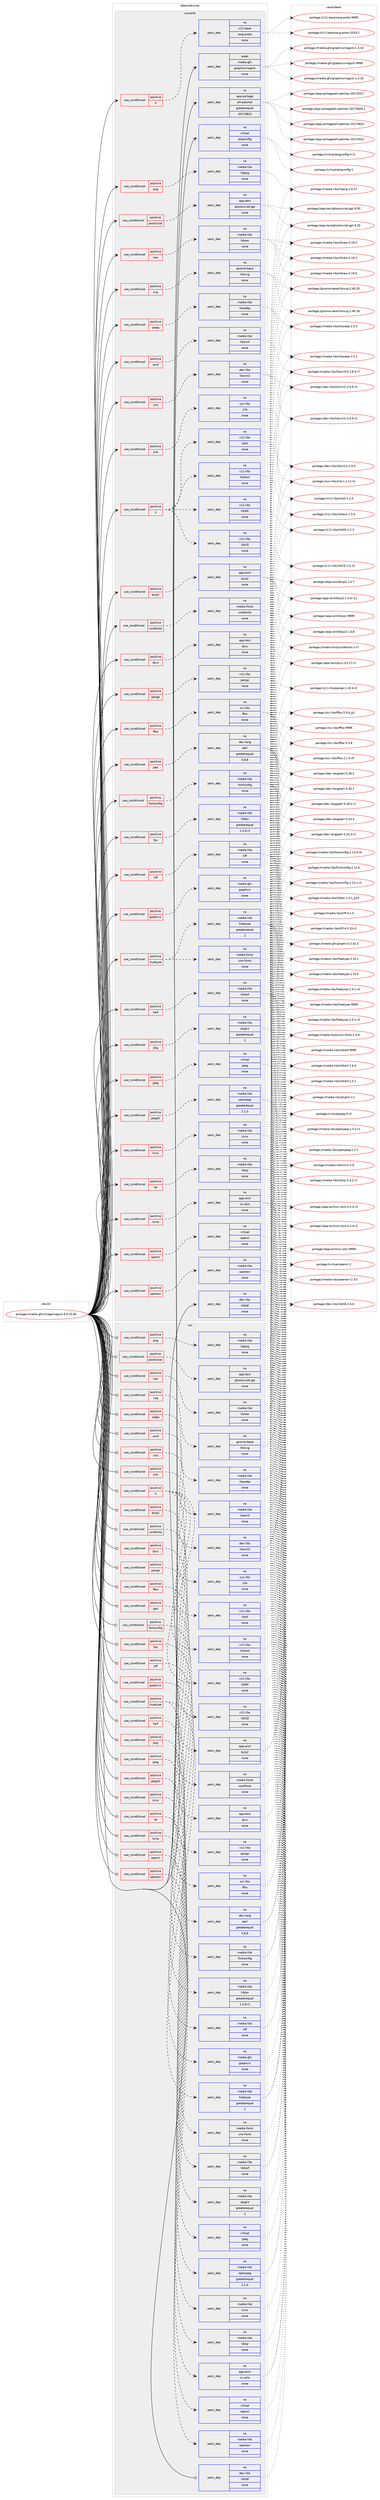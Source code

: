 digraph prolog {

# *************
# Graph options
# *************

newrank=true;
concentrate=true;
compound=true;
graph [rankdir=LR,fontname=Helvetica,fontsize=10,ranksep=1.5];#, ranksep=2.5, nodesep=0.2];
edge  [arrowhead=vee];
node  [fontname=Helvetica,fontsize=10];

# **********
# The ebuild
# **********

subgraph cluster_leftcol {
color=gray;
label=<<i>ebuild</i>>;
id [label="portage://media-gfx/imagemagick-6.9.10.84", color=red, width=4, href="../media-gfx/imagemagick-6.9.10.84.svg"];
}

# ****************
# The dependencies
# ****************

subgraph cluster_midcol {
color=gray;
label=<<i>dependencies</i>>;
subgraph cluster_compile {
fillcolor="#eeeeee";
style=filled;
label=<<i>compile</i>>;
subgraph cond50652 {
dependency221405 [label=<<TABLE BORDER="0" CELLBORDER="1" CELLSPACING="0" CELLPADDING="4"><TR><TD ROWSPAN="3" CELLPADDING="10">use_conditional</TD></TR><TR><TD>positive</TD></TR><TR><TD>X</TD></TR></TABLE>>, shape=none, color=red];
subgraph pack167353 {
dependency221406 [label=<<TABLE BORDER="0" CELLBORDER="1" CELLSPACING="0" CELLPADDING="4" WIDTH="220"><TR><TD ROWSPAN="6" CELLPADDING="30">pack_dep</TD></TR><TR><TD WIDTH="110">no</TD></TR><TR><TD>x11-base</TD></TR><TR><TD>xorg-proto</TD></TR><TR><TD>none</TD></TR><TR><TD></TD></TR></TABLE>>, shape=none, color=blue];
}
dependency221405:e -> dependency221406:w [weight=20,style="dashed",arrowhead="vee"];
}
id:e -> dependency221405:w [weight=20,style="solid",arrowhead="vee"];
subgraph cond50653 {
dependency221407 [label=<<TABLE BORDER="0" CELLBORDER="1" CELLSPACING="0" CELLPADDING="4"><TR><TD ROWSPAN="3" CELLPADDING="10">use_conditional</TD></TR><TR><TD>positive</TD></TR><TR><TD>X</TD></TR></TABLE>>, shape=none, color=red];
subgraph pack167354 {
dependency221408 [label=<<TABLE BORDER="0" CELLBORDER="1" CELLSPACING="0" CELLPADDING="4" WIDTH="220"><TR><TD ROWSPAN="6" CELLPADDING="30">pack_dep</TD></TR><TR><TD WIDTH="110">no</TD></TR><TR><TD>x11-libs</TD></TR><TR><TD>libICE</TD></TR><TR><TD>none</TD></TR><TR><TD></TD></TR></TABLE>>, shape=none, color=blue];
}
dependency221407:e -> dependency221408:w [weight=20,style="dashed",arrowhead="vee"];
subgraph pack167355 {
dependency221409 [label=<<TABLE BORDER="0" CELLBORDER="1" CELLSPACING="0" CELLPADDING="4" WIDTH="220"><TR><TD ROWSPAN="6" CELLPADDING="30">pack_dep</TD></TR><TR><TD WIDTH="110">no</TD></TR><TR><TD>x11-libs</TD></TR><TR><TD>libSM</TD></TR><TR><TD>none</TD></TR><TR><TD></TD></TR></TABLE>>, shape=none, color=blue];
}
dependency221407:e -> dependency221409:w [weight=20,style="dashed",arrowhead="vee"];
subgraph pack167356 {
dependency221410 [label=<<TABLE BORDER="0" CELLBORDER="1" CELLSPACING="0" CELLPADDING="4" WIDTH="220"><TR><TD ROWSPAN="6" CELLPADDING="30">pack_dep</TD></TR><TR><TD WIDTH="110">no</TD></TR><TR><TD>x11-libs</TD></TR><TR><TD>libXext</TD></TR><TR><TD>none</TD></TR><TR><TD></TD></TR></TABLE>>, shape=none, color=blue];
}
dependency221407:e -> dependency221410:w [weight=20,style="dashed",arrowhead="vee"];
subgraph pack167357 {
dependency221411 [label=<<TABLE BORDER="0" CELLBORDER="1" CELLSPACING="0" CELLPADDING="4" WIDTH="220"><TR><TD ROWSPAN="6" CELLPADDING="30">pack_dep</TD></TR><TR><TD WIDTH="110">no</TD></TR><TR><TD>x11-libs</TD></TR><TR><TD>libXt</TD></TR><TR><TD>none</TD></TR><TR><TD></TD></TR></TABLE>>, shape=none, color=blue];
}
dependency221407:e -> dependency221411:w [weight=20,style="dashed",arrowhead="vee"];
}
id:e -> dependency221407:w [weight=20,style="solid",arrowhead="vee"];
subgraph cond50654 {
dependency221412 [label=<<TABLE BORDER="0" CELLBORDER="1" CELLSPACING="0" CELLPADDING="4"><TR><TD ROWSPAN="3" CELLPADDING="10">use_conditional</TD></TR><TR><TD>positive</TD></TR><TR><TD>bzip2</TD></TR></TABLE>>, shape=none, color=red];
subgraph pack167358 {
dependency221413 [label=<<TABLE BORDER="0" CELLBORDER="1" CELLSPACING="0" CELLPADDING="4" WIDTH="220"><TR><TD ROWSPAN="6" CELLPADDING="30">pack_dep</TD></TR><TR><TD WIDTH="110">no</TD></TR><TR><TD>app-arch</TD></TR><TR><TD>bzip2</TD></TR><TR><TD>none</TD></TR><TR><TD></TD></TR></TABLE>>, shape=none, color=blue];
}
dependency221412:e -> dependency221413:w [weight=20,style="dashed",arrowhead="vee"];
}
id:e -> dependency221412:w [weight=20,style="solid",arrowhead="vee"];
subgraph cond50655 {
dependency221414 [label=<<TABLE BORDER="0" CELLBORDER="1" CELLSPACING="0" CELLPADDING="4"><TR><TD ROWSPAN="3" CELLPADDING="10">use_conditional</TD></TR><TR><TD>positive</TD></TR><TR><TD>corefonts</TD></TR></TABLE>>, shape=none, color=red];
subgraph pack167359 {
dependency221415 [label=<<TABLE BORDER="0" CELLBORDER="1" CELLSPACING="0" CELLPADDING="4" WIDTH="220"><TR><TD ROWSPAN="6" CELLPADDING="30">pack_dep</TD></TR><TR><TD WIDTH="110">no</TD></TR><TR><TD>media-fonts</TD></TR><TR><TD>corefonts</TD></TR><TR><TD>none</TD></TR><TR><TD></TD></TR></TABLE>>, shape=none, color=blue];
}
dependency221414:e -> dependency221415:w [weight=20,style="dashed",arrowhead="vee"];
}
id:e -> dependency221414:w [weight=20,style="solid",arrowhead="vee"];
subgraph cond50656 {
dependency221416 [label=<<TABLE BORDER="0" CELLBORDER="1" CELLSPACING="0" CELLPADDING="4"><TR><TD ROWSPAN="3" CELLPADDING="10">use_conditional</TD></TR><TR><TD>positive</TD></TR><TR><TD>djvu</TD></TR></TABLE>>, shape=none, color=red];
subgraph pack167360 {
dependency221417 [label=<<TABLE BORDER="0" CELLBORDER="1" CELLSPACING="0" CELLPADDING="4" WIDTH="220"><TR><TD ROWSPAN="6" CELLPADDING="30">pack_dep</TD></TR><TR><TD WIDTH="110">no</TD></TR><TR><TD>app-text</TD></TR><TR><TD>djvu</TD></TR><TR><TD>none</TD></TR><TR><TD></TD></TR></TABLE>>, shape=none, color=blue];
}
dependency221416:e -> dependency221417:w [weight=20,style="dashed",arrowhead="vee"];
}
id:e -> dependency221416:w [weight=20,style="solid",arrowhead="vee"];
subgraph cond50657 {
dependency221418 [label=<<TABLE BORDER="0" CELLBORDER="1" CELLSPACING="0" CELLPADDING="4"><TR><TD ROWSPAN="3" CELLPADDING="10">use_conditional</TD></TR><TR><TD>positive</TD></TR><TR><TD>fftw</TD></TR></TABLE>>, shape=none, color=red];
subgraph pack167361 {
dependency221419 [label=<<TABLE BORDER="0" CELLBORDER="1" CELLSPACING="0" CELLPADDING="4" WIDTH="220"><TR><TD ROWSPAN="6" CELLPADDING="30">pack_dep</TD></TR><TR><TD WIDTH="110">no</TD></TR><TR><TD>sci-libs</TD></TR><TR><TD>fftw</TD></TR><TR><TD>none</TD></TR><TR><TD></TD></TR></TABLE>>, shape=none, color=blue];
}
dependency221418:e -> dependency221419:w [weight=20,style="dashed",arrowhead="vee"];
}
id:e -> dependency221418:w [weight=20,style="solid",arrowhead="vee"];
subgraph cond50658 {
dependency221420 [label=<<TABLE BORDER="0" CELLBORDER="1" CELLSPACING="0" CELLPADDING="4"><TR><TD ROWSPAN="3" CELLPADDING="10">use_conditional</TD></TR><TR><TD>positive</TD></TR><TR><TD>fontconfig</TD></TR></TABLE>>, shape=none, color=red];
subgraph pack167362 {
dependency221421 [label=<<TABLE BORDER="0" CELLBORDER="1" CELLSPACING="0" CELLPADDING="4" WIDTH="220"><TR><TD ROWSPAN="6" CELLPADDING="30">pack_dep</TD></TR><TR><TD WIDTH="110">no</TD></TR><TR><TD>media-libs</TD></TR><TR><TD>fontconfig</TD></TR><TR><TD>none</TD></TR><TR><TD></TD></TR></TABLE>>, shape=none, color=blue];
}
dependency221420:e -> dependency221421:w [weight=20,style="dashed",arrowhead="vee"];
}
id:e -> dependency221420:w [weight=20,style="solid",arrowhead="vee"];
subgraph cond50659 {
dependency221422 [label=<<TABLE BORDER="0" CELLBORDER="1" CELLSPACING="0" CELLPADDING="4"><TR><TD ROWSPAN="3" CELLPADDING="10">use_conditional</TD></TR><TR><TD>positive</TD></TR><TR><TD>fpx</TD></TR></TABLE>>, shape=none, color=red];
subgraph pack167363 {
dependency221423 [label=<<TABLE BORDER="0" CELLBORDER="1" CELLSPACING="0" CELLPADDING="4" WIDTH="220"><TR><TD ROWSPAN="6" CELLPADDING="30">pack_dep</TD></TR><TR><TD WIDTH="110">no</TD></TR><TR><TD>media-libs</TD></TR><TR><TD>libfpx</TD></TR><TR><TD>greaterequal</TD></TR><TR><TD>1.3.0-r1</TD></TR></TABLE>>, shape=none, color=blue];
}
dependency221422:e -> dependency221423:w [weight=20,style="dashed",arrowhead="vee"];
}
id:e -> dependency221422:w [weight=20,style="solid",arrowhead="vee"];
subgraph cond50660 {
dependency221424 [label=<<TABLE BORDER="0" CELLBORDER="1" CELLSPACING="0" CELLPADDING="4"><TR><TD ROWSPAN="3" CELLPADDING="10">use_conditional</TD></TR><TR><TD>positive</TD></TR><TR><TD>graphviz</TD></TR></TABLE>>, shape=none, color=red];
subgraph pack167364 {
dependency221425 [label=<<TABLE BORDER="0" CELLBORDER="1" CELLSPACING="0" CELLPADDING="4" WIDTH="220"><TR><TD ROWSPAN="6" CELLPADDING="30">pack_dep</TD></TR><TR><TD WIDTH="110">no</TD></TR><TR><TD>media-gfx</TD></TR><TR><TD>graphviz</TD></TR><TR><TD>none</TD></TR><TR><TD></TD></TR></TABLE>>, shape=none, color=blue];
}
dependency221424:e -> dependency221425:w [weight=20,style="dashed",arrowhead="vee"];
}
id:e -> dependency221424:w [weight=20,style="solid",arrowhead="vee"];
subgraph cond50661 {
dependency221426 [label=<<TABLE BORDER="0" CELLBORDER="1" CELLSPACING="0" CELLPADDING="4"><TR><TD ROWSPAN="3" CELLPADDING="10">use_conditional</TD></TR><TR><TD>positive</TD></TR><TR><TD>heif</TD></TR></TABLE>>, shape=none, color=red];
subgraph pack167365 {
dependency221427 [label=<<TABLE BORDER="0" CELLBORDER="1" CELLSPACING="0" CELLPADDING="4" WIDTH="220"><TR><TD ROWSPAN="6" CELLPADDING="30">pack_dep</TD></TR><TR><TD WIDTH="110">no</TD></TR><TR><TD>media-libs</TD></TR><TR><TD>libheif</TD></TR><TR><TD>none</TD></TR><TR><TD></TD></TR></TABLE>>, shape=none, color=blue];
}
dependency221426:e -> dependency221427:w [weight=20,style="dashed",arrowhead="vee"];
}
id:e -> dependency221426:w [weight=20,style="solid",arrowhead="vee"];
subgraph cond50662 {
dependency221428 [label=<<TABLE BORDER="0" CELLBORDER="1" CELLSPACING="0" CELLPADDING="4"><TR><TD ROWSPAN="3" CELLPADDING="10">use_conditional</TD></TR><TR><TD>positive</TD></TR><TR><TD>jbig</TD></TR></TABLE>>, shape=none, color=red];
subgraph pack167366 {
dependency221429 [label=<<TABLE BORDER="0" CELLBORDER="1" CELLSPACING="0" CELLPADDING="4" WIDTH="220"><TR><TD ROWSPAN="6" CELLPADDING="30">pack_dep</TD></TR><TR><TD WIDTH="110">no</TD></TR><TR><TD>media-libs</TD></TR><TR><TD>jbigkit</TD></TR><TR><TD>greaterequal</TD></TR><TR><TD>2</TD></TR></TABLE>>, shape=none, color=blue];
}
dependency221428:e -> dependency221429:w [weight=20,style="dashed",arrowhead="vee"];
}
id:e -> dependency221428:w [weight=20,style="solid",arrowhead="vee"];
subgraph cond50663 {
dependency221430 [label=<<TABLE BORDER="0" CELLBORDER="1" CELLSPACING="0" CELLPADDING="4"><TR><TD ROWSPAN="3" CELLPADDING="10">use_conditional</TD></TR><TR><TD>positive</TD></TR><TR><TD>jpeg</TD></TR></TABLE>>, shape=none, color=red];
subgraph pack167367 {
dependency221431 [label=<<TABLE BORDER="0" CELLBORDER="1" CELLSPACING="0" CELLPADDING="4" WIDTH="220"><TR><TD ROWSPAN="6" CELLPADDING="30">pack_dep</TD></TR><TR><TD WIDTH="110">no</TD></TR><TR><TD>virtual</TD></TR><TR><TD>jpeg</TD></TR><TR><TD>none</TD></TR><TR><TD></TD></TR></TABLE>>, shape=none, color=blue];
}
dependency221430:e -> dependency221431:w [weight=20,style="dashed",arrowhead="vee"];
}
id:e -> dependency221430:w [weight=20,style="solid",arrowhead="vee"];
subgraph cond50664 {
dependency221432 [label=<<TABLE BORDER="0" CELLBORDER="1" CELLSPACING="0" CELLPADDING="4"><TR><TD ROWSPAN="3" CELLPADDING="10">use_conditional</TD></TR><TR><TD>positive</TD></TR><TR><TD>jpeg2k</TD></TR></TABLE>>, shape=none, color=red];
subgraph pack167368 {
dependency221433 [label=<<TABLE BORDER="0" CELLBORDER="1" CELLSPACING="0" CELLPADDING="4" WIDTH="220"><TR><TD ROWSPAN="6" CELLPADDING="30">pack_dep</TD></TR><TR><TD WIDTH="110">no</TD></TR><TR><TD>media-libs</TD></TR><TR><TD>openjpeg</TD></TR><TR><TD>greaterequal</TD></TR><TR><TD>2.1.0</TD></TR></TABLE>>, shape=none, color=blue];
}
dependency221432:e -> dependency221433:w [weight=20,style="dashed",arrowhead="vee"];
}
id:e -> dependency221432:w [weight=20,style="solid",arrowhead="vee"];
subgraph cond50665 {
dependency221434 [label=<<TABLE BORDER="0" CELLBORDER="1" CELLSPACING="0" CELLPADDING="4"><TR><TD ROWSPAN="3" CELLPADDING="10">use_conditional</TD></TR><TR><TD>positive</TD></TR><TR><TD>lcms</TD></TR></TABLE>>, shape=none, color=red];
subgraph pack167369 {
dependency221435 [label=<<TABLE BORDER="0" CELLBORDER="1" CELLSPACING="0" CELLPADDING="4" WIDTH="220"><TR><TD ROWSPAN="6" CELLPADDING="30">pack_dep</TD></TR><TR><TD WIDTH="110">no</TD></TR><TR><TD>media-libs</TD></TR><TR><TD>lcms</TD></TR><TR><TD>none</TD></TR><TR><TD></TD></TR></TABLE>>, shape=none, color=blue];
}
dependency221434:e -> dependency221435:w [weight=20,style="dashed",arrowhead="vee"];
}
id:e -> dependency221434:w [weight=20,style="solid",arrowhead="vee"];
subgraph cond50666 {
dependency221436 [label=<<TABLE BORDER="0" CELLBORDER="1" CELLSPACING="0" CELLPADDING="4"><TR><TD ROWSPAN="3" CELLPADDING="10">use_conditional</TD></TR><TR><TD>positive</TD></TR><TR><TD>lqr</TD></TR></TABLE>>, shape=none, color=red];
subgraph pack167370 {
dependency221437 [label=<<TABLE BORDER="0" CELLBORDER="1" CELLSPACING="0" CELLPADDING="4" WIDTH="220"><TR><TD ROWSPAN="6" CELLPADDING="30">pack_dep</TD></TR><TR><TD WIDTH="110">no</TD></TR><TR><TD>media-libs</TD></TR><TR><TD>liblqr</TD></TR><TR><TD>none</TD></TR><TR><TD></TD></TR></TABLE>>, shape=none, color=blue];
}
dependency221436:e -> dependency221437:w [weight=20,style="dashed",arrowhead="vee"];
}
id:e -> dependency221436:w [weight=20,style="solid",arrowhead="vee"];
subgraph cond50667 {
dependency221438 [label=<<TABLE BORDER="0" CELLBORDER="1" CELLSPACING="0" CELLPADDING="4"><TR><TD ROWSPAN="3" CELLPADDING="10">use_conditional</TD></TR><TR><TD>positive</TD></TR><TR><TD>lzma</TD></TR></TABLE>>, shape=none, color=red];
subgraph pack167371 {
dependency221439 [label=<<TABLE BORDER="0" CELLBORDER="1" CELLSPACING="0" CELLPADDING="4" WIDTH="220"><TR><TD ROWSPAN="6" CELLPADDING="30">pack_dep</TD></TR><TR><TD WIDTH="110">no</TD></TR><TR><TD>app-arch</TD></TR><TR><TD>xz-utils</TD></TR><TR><TD>none</TD></TR><TR><TD></TD></TR></TABLE>>, shape=none, color=blue];
}
dependency221438:e -> dependency221439:w [weight=20,style="dashed",arrowhead="vee"];
}
id:e -> dependency221438:w [weight=20,style="solid",arrowhead="vee"];
subgraph cond50668 {
dependency221440 [label=<<TABLE BORDER="0" CELLBORDER="1" CELLSPACING="0" CELLPADDING="4"><TR><TD ROWSPAN="3" CELLPADDING="10">use_conditional</TD></TR><TR><TD>positive</TD></TR><TR><TD>opencl</TD></TR></TABLE>>, shape=none, color=red];
subgraph pack167372 {
dependency221441 [label=<<TABLE BORDER="0" CELLBORDER="1" CELLSPACING="0" CELLPADDING="4" WIDTH="220"><TR><TD ROWSPAN="6" CELLPADDING="30">pack_dep</TD></TR><TR><TD WIDTH="110">no</TD></TR><TR><TD>virtual</TD></TR><TR><TD>opencl</TD></TR><TR><TD>none</TD></TR><TR><TD></TD></TR></TABLE>>, shape=none, color=blue];
}
dependency221440:e -> dependency221441:w [weight=20,style="dashed",arrowhead="vee"];
}
id:e -> dependency221440:w [weight=20,style="solid",arrowhead="vee"];
subgraph cond50669 {
dependency221442 [label=<<TABLE BORDER="0" CELLBORDER="1" CELLSPACING="0" CELLPADDING="4"><TR><TD ROWSPAN="3" CELLPADDING="10">use_conditional</TD></TR><TR><TD>positive</TD></TR><TR><TD>openexr</TD></TR></TABLE>>, shape=none, color=red];
subgraph pack167373 {
dependency221443 [label=<<TABLE BORDER="0" CELLBORDER="1" CELLSPACING="0" CELLPADDING="4" WIDTH="220"><TR><TD ROWSPAN="6" CELLPADDING="30">pack_dep</TD></TR><TR><TD WIDTH="110">no</TD></TR><TR><TD>media-libs</TD></TR><TR><TD>openexr</TD></TR><TR><TD>none</TD></TR><TR><TD></TD></TR></TABLE>>, shape=none, color=blue];
}
dependency221442:e -> dependency221443:w [weight=20,style="dashed",arrowhead="vee"];
}
id:e -> dependency221442:w [weight=20,style="solid",arrowhead="vee"];
subgraph cond50670 {
dependency221444 [label=<<TABLE BORDER="0" CELLBORDER="1" CELLSPACING="0" CELLPADDING="4"><TR><TD ROWSPAN="3" CELLPADDING="10">use_conditional</TD></TR><TR><TD>positive</TD></TR><TR><TD>pango</TD></TR></TABLE>>, shape=none, color=red];
subgraph pack167374 {
dependency221445 [label=<<TABLE BORDER="0" CELLBORDER="1" CELLSPACING="0" CELLPADDING="4" WIDTH="220"><TR><TD ROWSPAN="6" CELLPADDING="30">pack_dep</TD></TR><TR><TD WIDTH="110">no</TD></TR><TR><TD>x11-libs</TD></TR><TR><TD>pango</TD></TR><TR><TD>none</TD></TR><TR><TD></TD></TR></TABLE>>, shape=none, color=blue];
}
dependency221444:e -> dependency221445:w [weight=20,style="dashed",arrowhead="vee"];
}
id:e -> dependency221444:w [weight=20,style="solid",arrowhead="vee"];
subgraph cond50671 {
dependency221446 [label=<<TABLE BORDER="0" CELLBORDER="1" CELLSPACING="0" CELLPADDING="4"><TR><TD ROWSPAN="3" CELLPADDING="10">use_conditional</TD></TR><TR><TD>positive</TD></TR><TR><TD>perl</TD></TR></TABLE>>, shape=none, color=red];
subgraph pack167375 {
dependency221447 [label=<<TABLE BORDER="0" CELLBORDER="1" CELLSPACING="0" CELLPADDING="4" WIDTH="220"><TR><TD ROWSPAN="6" CELLPADDING="30">pack_dep</TD></TR><TR><TD WIDTH="110">no</TD></TR><TR><TD>dev-lang</TD></TR><TR><TD>perl</TD></TR><TR><TD>greaterequal</TD></TR><TR><TD>5.8.8</TD></TR></TABLE>>, shape=none, color=blue];
}
dependency221446:e -> dependency221447:w [weight=20,style="dashed",arrowhead="vee"];
}
id:e -> dependency221446:w [weight=20,style="solid",arrowhead="vee"];
subgraph cond50672 {
dependency221448 [label=<<TABLE BORDER="0" CELLBORDER="1" CELLSPACING="0" CELLPADDING="4"><TR><TD ROWSPAN="3" CELLPADDING="10">use_conditional</TD></TR><TR><TD>positive</TD></TR><TR><TD>png</TD></TR></TABLE>>, shape=none, color=red];
subgraph pack167376 {
dependency221449 [label=<<TABLE BORDER="0" CELLBORDER="1" CELLSPACING="0" CELLPADDING="4" WIDTH="220"><TR><TD ROWSPAN="6" CELLPADDING="30">pack_dep</TD></TR><TR><TD WIDTH="110">no</TD></TR><TR><TD>media-libs</TD></TR><TR><TD>libpng</TD></TR><TR><TD>none</TD></TR><TR><TD></TD></TR></TABLE>>, shape=none, color=blue];
}
dependency221448:e -> dependency221449:w [weight=20,style="dashed",arrowhead="vee"];
}
id:e -> dependency221448:w [weight=20,style="solid",arrowhead="vee"];
subgraph cond50673 {
dependency221450 [label=<<TABLE BORDER="0" CELLBORDER="1" CELLSPACING="0" CELLPADDING="4"><TR><TD ROWSPAN="3" CELLPADDING="10">use_conditional</TD></TR><TR><TD>positive</TD></TR><TR><TD>postscript</TD></TR></TABLE>>, shape=none, color=red];
subgraph pack167377 {
dependency221451 [label=<<TABLE BORDER="0" CELLBORDER="1" CELLSPACING="0" CELLPADDING="4" WIDTH="220"><TR><TD ROWSPAN="6" CELLPADDING="30">pack_dep</TD></TR><TR><TD WIDTH="110">no</TD></TR><TR><TD>app-text</TD></TR><TR><TD>ghostscript-gpl</TD></TR><TR><TD>none</TD></TR><TR><TD></TD></TR></TABLE>>, shape=none, color=blue];
}
dependency221450:e -> dependency221451:w [weight=20,style="dashed",arrowhead="vee"];
}
id:e -> dependency221450:w [weight=20,style="solid",arrowhead="vee"];
subgraph cond50674 {
dependency221452 [label=<<TABLE BORDER="0" CELLBORDER="1" CELLSPACING="0" CELLPADDING="4"><TR><TD ROWSPAN="3" CELLPADDING="10">use_conditional</TD></TR><TR><TD>positive</TD></TR><TR><TD>raw</TD></TR></TABLE>>, shape=none, color=red];
subgraph pack167378 {
dependency221453 [label=<<TABLE BORDER="0" CELLBORDER="1" CELLSPACING="0" CELLPADDING="4" WIDTH="220"><TR><TD ROWSPAN="6" CELLPADDING="30">pack_dep</TD></TR><TR><TD WIDTH="110">no</TD></TR><TR><TD>media-libs</TD></TR><TR><TD>libraw</TD></TR><TR><TD>none</TD></TR><TR><TD></TD></TR></TABLE>>, shape=none, color=blue];
}
dependency221452:e -> dependency221453:w [weight=20,style="dashed",arrowhead="vee"];
}
id:e -> dependency221452:w [weight=20,style="solid",arrowhead="vee"];
subgraph cond50675 {
dependency221454 [label=<<TABLE BORDER="0" CELLBORDER="1" CELLSPACING="0" CELLPADDING="4"><TR><TD ROWSPAN="3" CELLPADDING="10">use_conditional</TD></TR><TR><TD>positive</TD></TR><TR><TD>svg</TD></TR></TABLE>>, shape=none, color=red];
subgraph pack167379 {
dependency221455 [label=<<TABLE BORDER="0" CELLBORDER="1" CELLSPACING="0" CELLPADDING="4" WIDTH="220"><TR><TD ROWSPAN="6" CELLPADDING="30">pack_dep</TD></TR><TR><TD WIDTH="110">no</TD></TR><TR><TD>gnome-base</TD></TR><TR><TD>librsvg</TD></TR><TR><TD>none</TD></TR><TR><TD></TD></TR></TABLE>>, shape=none, color=blue];
}
dependency221454:e -> dependency221455:w [weight=20,style="dashed",arrowhead="vee"];
}
id:e -> dependency221454:w [weight=20,style="solid",arrowhead="vee"];
subgraph cond50676 {
dependency221456 [label=<<TABLE BORDER="0" CELLBORDER="1" CELLSPACING="0" CELLPADDING="4"><TR><TD ROWSPAN="3" CELLPADDING="10">use_conditional</TD></TR><TR><TD>positive</TD></TR><TR><TD>tiff</TD></TR></TABLE>>, shape=none, color=red];
subgraph pack167380 {
dependency221457 [label=<<TABLE BORDER="0" CELLBORDER="1" CELLSPACING="0" CELLPADDING="4" WIDTH="220"><TR><TD ROWSPAN="6" CELLPADDING="30">pack_dep</TD></TR><TR><TD WIDTH="110">no</TD></TR><TR><TD>media-libs</TD></TR><TR><TD>tiff</TD></TR><TR><TD>none</TD></TR><TR><TD></TD></TR></TABLE>>, shape=none, color=blue];
}
dependency221456:e -> dependency221457:w [weight=20,style="dashed",arrowhead="vee"];
}
id:e -> dependency221456:w [weight=20,style="solid",arrowhead="vee"];
subgraph cond50677 {
dependency221458 [label=<<TABLE BORDER="0" CELLBORDER="1" CELLSPACING="0" CELLPADDING="4"><TR><TD ROWSPAN="3" CELLPADDING="10">use_conditional</TD></TR><TR><TD>positive</TD></TR><TR><TD>truetype</TD></TR></TABLE>>, shape=none, color=red];
subgraph pack167381 {
dependency221459 [label=<<TABLE BORDER="0" CELLBORDER="1" CELLSPACING="0" CELLPADDING="4" WIDTH="220"><TR><TD ROWSPAN="6" CELLPADDING="30">pack_dep</TD></TR><TR><TD WIDTH="110">no</TD></TR><TR><TD>media-fonts</TD></TR><TR><TD>urw-fonts</TD></TR><TR><TD>none</TD></TR><TR><TD></TD></TR></TABLE>>, shape=none, color=blue];
}
dependency221458:e -> dependency221459:w [weight=20,style="dashed",arrowhead="vee"];
subgraph pack167382 {
dependency221460 [label=<<TABLE BORDER="0" CELLBORDER="1" CELLSPACING="0" CELLPADDING="4" WIDTH="220"><TR><TD ROWSPAN="6" CELLPADDING="30">pack_dep</TD></TR><TR><TD WIDTH="110">no</TD></TR><TR><TD>media-libs</TD></TR><TR><TD>freetype</TD></TR><TR><TD>greaterequal</TD></TR><TR><TD>2</TD></TR></TABLE>>, shape=none, color=blue];
}
dependency221458:e -> dependency221460:w [weight=20,style="dashed",arrowhead="vee"];
}
id:e -> dependency221458:w [weight=20,style="solid",arrowhead="vee"];
subgraph cond50678 {
dependency221461 [label=<<TABLE BORDER="0" CELLBORDER="1" CELLSPACING="0" CELLPADDING="4"><TR><TD ROWSPAN="3" CELLPADDING="10">use_conditional</TD></TR><TR><TD>positive</TD></TR><TR><TD>webp</TD></TR></TABLE>>, shape=none, color=red];
subgraph pack167383 {
dependency221462 [label=<<TABLE BORDER="0" CELLBORDER="1" CELLSPACING="0" CELLPADDING="4" WIDTH="220"><TR><TD ROWSPAN="6" CELLPADDING="30">pack_dep</TD></TR><TR><TD WIDTH="110">no</TD></TR><TR><TD>media-libs</TD></TR><TR><TD>libwebp</TD></TR><TR><TD>none</TD></TR><TR><TD></TD></TR></TABLE>>, shape=none, color=blue];
}
dependency221461:e -> dependency221462:w [weight=20,style="dashed",arrowhead="vee"];
}
id:e -> dependency221461:w [weight=20,style="solid",arrowhead="vee"];
subgraph cond50679 {
dependency221463 [label=<<TABLE BORDER="0" CELLBORDER="1" CELLSPACING="0" CELLPADDING="4"><TR><TD ROWSPAN="3" CELLPADDING="10">use_conditional</TD></TR><TR><TD>positive</TD></TR><TR><TD>wmf</TD></TR></TABLE>>, shape=none, color=red];
subgraph pack167384 {
dependency221464 [label=<<TABLE BORDER="0" CELLBORDER="1" CELLSPACING="0" CELLPADDING="4" WIDTH="220"><TR><TD ROWSPAN="6" CELLPADDING="30">pack_dep</TD></TR><TR><TD WIDTH="110">no</TD></TR><TR><TD>media-libs</TD></TR><TR><TD>libwmf</TD></TR><TR><TD>none</TD></TR><TR><TD></TD></TR></TABLE>>, shape=none, color=blue];
}
dependency221463:e -> dependency221464:w [weight=20,style="dashed",arrowhead="vee"];
}
id:e -> dependency221463:w [weight=20,style="solid",arrowhead="vee"];
subgraph cond50680 {
dependency221465 [label=<<TABLE BORDER="0" CELLBORDER="1" CELLSPACING="0" CELLPADDING="4"><TR><TD ROWSPAN="3" CELLPADDING="10">use_conditional</TD></TR><TR><TD>positive</TD></TR><TR><TD>xml</TD></TR></TABLE>>, shape=none, color=red];
subgraph pack167385 {
dependency221466 [label=<<TABLE BORDER="0" CELLBORDER="1" CELLSPACING="0" CELLPADDING="4" WIDTH="220"><TR><TD ROWSPAN="6" CELLPADDING="30">pack_dep</TD></TR><TR><TD WIDTH="110">no</TD></TR><TR><TD>dev-libs</TD></TR><TR><TD>libxml2</TD></TR><TR><TD>none</TD></TR><TR><TD></TD></TR></TABLE>>, shape=none, color=blue];
}
dependency221465:e -> dependency221466:w [weight=20,style="dashed",arrowhead="vee"];
}
id:e -> dependency221465:w [weight=20,style="solid",arrowhead="vee"];
subgraph cond50681 {
dependency221467 [label=<<TABLE BORDER="0" CELLBORDER="1" CELLSPACING="0" CELLPADDING="4"><TR><TD ROWSPAN="3" CELLPADDING="10">use_conditional</TD></TR><TR><TD>positive</TD></TR><TR><TD>zlib</TD></TR></TABLE>>, shape=none, color=red];
subgraph pack167386 {
dependency221468 [label=<<TABLE BORDER="0" CELLBORDER="1" CELLSPACING="0" CELLPADDING="4" WIDTH="220"><TR><TD ROWSPAN="6" CELLPADDING="30">pack_dep</TD></TR><TR><TD WIDTH="110">no</TD></TR><TR><TD>sys-libs</TD></TR><TR><TD>zlib</TD></TR><TR><TD>none</TD></TR><TR><TD></TD></TR></TABLE>>, shape=none, color=blue];
}
dependency221467:e -> dependency221468:w [weight=20,style="dashed",arrowhead="vee"];
}
id:e -> dependency221467:w [weight=20,style="solid",arrowhead="vee"];
subgraph pack167387 {
dependency221469 [label=<<TABLE BORDER="0" CELLBORDER="1" CELLSPACING="0" CELLPADDING="4" WIDTH="220"><TR><TD ROWSPAN="6" CELLPADDING="30">pack_dep</TD></TR><TR><TD WIDTH="110">no</TD></TR><TR><TD>app-portage</TD></TR><TR><TD>elt-patches</TD></TR><TR><TD>greaterequal</TD></TR><TR><TD>20170815</TD></TR></TABLE>>, shape=none, color=blue];
}
id:e -> dependency221469:w [weight=20,style="solid",arrowhead="vee"];
subgraph pack167388 {
dependency221470 [label=<<TABLE BORDER="0" CELLBORDER="1" CELLSPACING="0" CELLPADDING="4" WIDTH="220"><TR><TD ROWSPAN="6" CELLPADDING="30">pack_dep</TD></TR><TR><TD WIDTH="110">no</TD></TR><TR><TD>dev-libs</TD></TR><TR><TD>libltdl</TD></TR><TR><TD>none</TD></TR><TR><TD></TD></TR></TABLE>>, shape=none, color=blue];
}
id:e -> dependency221470:w [weight=20,style="solid",arrowhead="vee"];
subgraph pack167389 {
dependency221471 [label=<<TABLE BORDER="0" CELLBORDER="1" CELLSPACING="0" CELLPADDING="4" WIDTH="220"><TR><TD ROWSPAN="6" CELLPADDING="30">pack_dep</TD></TR><TR><TD WIDTH="110">no</TD></TR><TR><TD>virtual</TD></TR><TR><TD>pkgconfig</TD></TR><TR><TD>none</TD></TR><TR><TD></TD></TR></TABLE>>, shape=none, color=blue];
}
id:e -> dependency221471:w [weight=20,style="solid",arrowhead="vee"];
subgraph pack167390 {
dependency221472 [label=<<TABLE BORDER="0" CELLBORDER="1" CELLSPACING="0" CELLPADDING="4" WIDTH="220"><TR><TD ROWSPAN="6" CELLPADDING="30">pack_dep</TD></TR><TR><TD WIDTH="110">weak</TD></TR><TR><TD>media-gfx</TD></TR><TR><TD>graphicsmagick</TD></TR><TR><TD>none</TD></TR><TR><TD></TD></TR></TABLE>>, shape=none, color=blue];
}
id:e -> dependency221472:w [weight=20,style="solid",arrowhead="vee"];
}
subgraph cluster_compileandrun {
fillcolor="#eeeeee";
style=filled;
label=<<i>compile and run</i>>;
}
subgraph cluster_run {
fillcolor="#eeeeee";
style=filled;
label=<<i>run</i>>;
subgraph cond50682 {
dependency221473 [label=<<TABLE BORDER="0" CELLBORDER="1" CELLSPACING="0" CELLPADDING="4"><TR><TD ROWSPAN="3" CELLPADDING="10">use_conditional</TD></TR><TR><TD>positive</TD></TR><TR><TD>X</TD></TR></TABLE>>, shape=none, color=red];
subgraph pack167391 {
dependency221474 [label=<<TABLE BORDER="0" CELLBORDER="1" CELLSPACING="0" CELLPADDING="4" WIDTH="220"><TR><TD ROWSPAN="6" CELLPADDING="30">pack_dep</TD></TR><TR><TD WIDTH="110">no</TD></TR><TR><TD>x11-libs</TD></TR><TR><TD>libICE</TD></TR><TR><TD>none</TD></TR><TR><TD></TD></TR></TABLE>>, shape=none, color=blue];
}
dependency221473:e -> dependency221474:w [weight=20,style="dashed",arrowhead="vee"];
subgraph pack167392 {
dependency221475 [label=<<TABLE BORDER="0" CELLBORDER="1" CELLSPACING="0" CELLPADDING="4" WIDTH="220"><TR><TD ROWSPAN="6" CELLPADDING="30">pack_dep</TD></TR><TR><TD WIDTH="110">no</TD></TR><TR><TD>x11-libs</TD></TR><TR><TD>libSM</TD></TR><TR><TD>none</TD></TR><TR><TD></TD></TR></TABLE>>, shape=none, color=blue];
}
dependency221473:e -> dependency221475:w [weight=20,style="dashed",arrowhead="vee"];
subgraph pack167393 {
dependency221476 [label=<<TABLE BORDER="0" CELLBORDER="1" CELLSPACING="0" CELLPADDING="4" WIDTH="220"><TR><TD ROWSPAN="6" CELLPADDING="30">pack_dep</TD></TR><TR><TD WIDTH="110">no</TD></TR><TR><TD>x11-libs</TD></TR><TR><TD>libXext</TD></TR><TR><TD>none</TD></TR><TR><TD></TD></TR></TABLE>>, shape=none, color=blue];
}
dependency221473:e -> dependency221476:w [weight=20,style="dashed",arrowhead="vee"];
subgraph pack167394 {
dependency221477 [label=<<TABLE BORDER="0" CELLBORDER="1" CELLSPACING="0" CELLPADDING="4" WIDTH="220"><TR><TD ROWSPAN="6" CELLPADDING="30">pack_dep</TD></TR><TR><TD WIDTH="110">no</TD></TR><TR><TD>x11-libs</TD></TR><TR><TD>libXt</TD></TR><TR><TD>none</TD></TR><TR><TD></TD></TR></TABLE>>, shape=none, color=blue];
}
dependency221473:e -> dependency221477:w [weight=20,style="dashed",arrowhead="vee"];
}
id:e -> dependency221473:w [weight=20,style="solid",arrowhead="odot"];
subgraph cond50683 {
dependency221478 [label=<<TABLE BORDER="0" CELLBORDER="1" CELLSPACING="0" CELLPADDING="4"><TR><TD ROWSPAN="3" CELLPADDING="10">use_conditional</TD></TR><TR><TD>positive</TD></TR><TR><TD>bzip2</TD></TR></TABLE>>, shape=none, color=red];
subgraph pack167395 {
dependency221479 [label=<<TABLE BORDER="0" CELLBORDER="1" CELLSPACING="0" CELLPADDING="4" WIDTH="220"><TR><TD ROWSPAN="6" CELLPADDING="30">pack_dep</TD></TR><TR><TD WIDTH="110">no</TD></TR><TR><TD>app-arch</TD></TR><TR><TD>bzip2</TD></TR><TR><TD>none</TD></TR><TR><TD></TD></TR></TABLE>>, shape=none, color=blue];
}
dependency221478:e -> dependency221479:w [weight=20,style="dashed",arrowhead="vee"];
}
id:e -> dependency221478:w [weight=20,style="solid",arrowhead="odot"];
subgraph cond50684 {
dependency221480 [label=<<TABLE BORDER="0" CELLBORDER="1" CELLSPACING="0" CELLPADDING="4"><TR><TD ROWSPAN="3" CELLPADDING="10">use_conditional</TD></TR><TR><TD>positive</TD></TR><TR><TD>corefonts</TD></TR></TABLE>>, shape=none, color=red];
subgraph pack167396 {
dependency221481 [label=<<TABLE BORDER="0" CELLBORDER="1" CELLSPACING="0" CELLPADDING="4" WIDTH="220"><TR><TD ROWSPAN="6" CELLPADDING="30">pack_dep</TD></TR><TR><TD WIDTH="110">no</TD></TR><TR><TD>media-fonts</TD></TR><TR><TD>corefonts</TD></TR><TR><TD>none</TD></TR><TR><TD></TD></TR></TABLE>>, shape=none, color=blue];
}
dependency221480:e -> dependency221481:w [weight=20,style="dashed",arrowhead="vee"];
}
id:e -> dependency221480:w [weight=20,style="solid",arrowhead="odot"];
subgraph cond50685 {
dependency221482 [label=<<TABLE BORDER="0" CELLBORDER="1" CELLSPACING="0" CELLPADDING="4"><TR><TD ROWSPAN="3" CELLPADDING="10">use_conditional</TD></TR><TR><TD>positive</TD></TR><TR><TD>djvu</TD></TR></TABLE>>, shape=none, color=red];
subgraph pack167397 {
dependency221483 [label=<<TABLE BORDER="0" CELLBORDER="1" CELLSPACING="0" CELLPADDING="4" WIDTH="220"><TR><TD ROWSPAN="6" CELLPADDING="30">pack_dep</TD></TR><TR><TD WIDTH="110">no</TD></TR><TR><TD>app-text</TD></TR><TR><TD>djvu</TD></TR><TR><TD>none</TD></TR><TR><TD></TD></TR></TABLE>>, shape=none, color=blue];
}
dependency221482:e -> dependency221483:w [weight=20,style="dashed",arrowhead="vee"];
}
id:e -> dependency221482:w [weight=20,style="solid",arrowhead="odot"];
subgraph cond50686 {
dependency221484 [label=<<TABLE BORDER="0" CELLBORDER="1" CELLSPACING="0" CELLPADDING="4"><TR><TD ROWSPAN="3" CELLPADDING="10">use_conditional</TD></TR><TR><TD>positive</TD></TR><TR><TD>fftw</TD></TR></TABLE>>, shape=none, color=red];
subgraph pack167398 {
dependency221485 [label=<<TABLE BORDER="0" CELLBORDER="1" CELLSPACING="0" CELLPADDING="4" WIDTH="220"><TR><TD ROWSPAN="6" CELLPADDING="30">pack_dep</TD></TR><TR><TD WIDTH="110">no</TD></TR><TR><TD>sci-libs</TD></TR><TR><TD>fftw</TD></TR><TR><TD>none</TD></TR><TR><TD></TD></TR></TABLE>>, shape=none, color=blue];
}
dependency221484:e -> dependency221485:w [weight=20,style="dashed",arrowhead="vee"];
}
id:e -> dependency221484:w [weight=20,style="solid",arrowhead="odot"];
subgraph cond50687 {
dependency221486 [label=<<TABLE BORDER="0" CELLBORDER="1" CELLSPACING="0" CELLPADDING="4"><TR><TD ROWSPAN="3" CELLPADDING="10">use_conditional</TD></TR><TR><TD>positive</TD></TR><TR><TD>fontconfig</TD></TR></TABLE>>, shape=none, color=red];
subgraph pack167399 {
dependency221487 [label=<<TABLE BORDER="0" CELLBORDER="1" CELLSPACING="0" CELLPADDING="4" WIDTH="220"><TR><TD ROWSPAN="6" CELLPADDING="30">pack_dep</TD></TR><TR><TD WIDTH="110">no</TD></TR><TR><TD>media-libs</TD></TR><TR><TD>fontconfig</TD></TR><TR><TD>none</TD></TR><TR><TD></TD></TR></TABLE>>, shape=none, color=blue];
}
dependency221486:e -> dependency221487:w [weight=20,style="dashed",arrowhead="vee"];
}
id:e -> dependency221486:w [weight=20,style="solid",arrowhead="odot"];
subgraph cond50688 {
dependency221488 [label=<<TABLE BORDER="0" CELLBORDER="1" CELLSPACING="0" CELLPADDING="4"><TR><TD ROWSPAN="3" CELLPADDING="10">use_conditional</TD></TR><TR><TD>positive</TD></TR><TR><TD>fpx</TD></TR></TABLE>>, shape=none, color=red];
subgraph pack167400 {
dependency221489 [label=<<TABLE BORDER="0" CELLBORDER="1" CELLSPACING="0" CELLPADDING="4" WIDTH="220"><TR><TD ROWSPAN="6" CELLPADDING="30">pack_dep</TD></TR><TR><TD WIDTH="110">no</TD></TR><TR><TD>media-libs</TD></TR><TR><TD>libfpx</TD></TR><TR><TD>greaterequal</TD></TR><TR><TD>1.3.0-r1</TD></TR></TABLE>>, shape=none, color=blue];
}
dependency221488:e -> dependency221489:w [weight=20,style="dashed",arrowhead="vee"];
}
id:e -> dependency221488:w [weight=20,style="solid",arrowhead="odot"];
subgraph cond50689 {
dependency221490 [label=<<TABLE BORDER="0" CELLBORDER="1" CELLSPACING="0" CELLPADDING="4"><TR><TD ROWSPAN="3" CELLPADDING="10">use_conditional</TD></TR><TR><TD>positive</TD></TR><TR><TD>graphviz</TD></TR></TABLE>>, shape=none, color=red];
subgraph pack167401 {
dependency221491 [label=<<TABLE BORDER="0" CELLBORDER="1" CELLSPACING="0" CELLPADDING="4" WIDTH="220"><TR><TD ROWSPAN="6" CELLPADDING="30">pack_dep</TD></TR><TR><TD WIDTH="110">no</TD></TR><TR><TD>media-gfx</TD></TR><TR><TD>graphviz</TD></TR><TR><TD>none</TD></TR><TR><TD></TD></TR></TABLE>>, shape=none, color=blue];
}
dependency221490:e -> dependency221491:w [weight=20,style="dashed",arrowhead="vee"];
}
id:e -> dependency221490:w [weight=20,style="solid",arrowhead="odot"];
subgraph cond50690 {
dependency221492 [label=<<TABLE BORDER="0" CELLBORDER="1" CELLSPACING="0" CELLPADDING="4"><TR><TD ROWSPAN="3" CELLPADDING="10">use_conditional</TD></TR><TR><TD>positive</TD></TR><TR><TD>heif</TD></TR></TABLE>>, shape=none, color=red];
subgraph pack167402 {
dependency221493 [label=<<TABLE BORDER="0" CELLBORDER="1" CELLSPACING="0" CELLPADDING="4" WIDTH="220"><TR><TD ROWSPAN="6" CELLPADDING="30">pack_dep</TD></TR><TR><TD WIDTH="110">no</TD></TR><TR><TD>media-libs</TD></TR><TR><TD>libheif</TD></TR><TR><TD>none</TD></TR><TR><TD></TD></TR></TABLE>>, shape=none, color=blue];
}
dependency221492:e -> dependency221493:w [weight=20,style="dashed",arrowhead="vee"];
}
id:e -> dependency221492:w [weight=20,style="solid",arrowhead="odot"];
subgraph cond50691 {
dependency221494 [label=<<TABLE BORDER="0" CELLBORDER="1" CELLSPACING="0" CELLPADDING="4"><TR><TD ROWSPAN="3" CELLPADDING="10">use_conditional</TD></TR><TR><TD>positive</TD></TR><TR><TD>jbig</TD></TR></TABLE>>, shape=none, color=red];
subgraph pack167403 {
dependency221495 [label=<<TABLE BORDER="0" CELLBORDER="1" CELLSPACING="0" CELLPADDING="4" WIDTH="220"><TR><TD ROWSPAN="6" CELLPADDING="30">pack_dep</TD></TR><TR><TD WIDTH="110">no</TD></TR><TR><TD>media-libs</TD></TR><TR><TD>jbigkit</TD></TR><TR><TD>greaterequal</TD></TR><TR><TD>2</TD></TR></TABLE>>, shape=none, color=blue];
}
dependency221494:e -> dependency221495:w [weight=20,style="dashed",arrowhead="vee"];
}
id:e -> dependency221494:w [weight=20,style="solid",arrowhead="odot"];
subgraph cond50692 {
dependency221496 [label=<<TABLE BORDER="0" CELLBORDER="1" CELLSPACING="0" CELLPADDING="4"><TR><TD ROWSPAN="3" CELLPADDING="10">use_conditional</TD></TR><TR><TD>positive</TD></TR><TR><TD>jpeg</TD></TR></TABLE>>, shape=none, color=red];
subgraph pack167404 {
dependency221497 [label=<<TABLE BORDER="0" CELLBORDER="1" CELLSPACING="0" CELLPADDING="4" WIDTH="220"><TR><TD ROWSPAN="6" CELLPADDING="30">pack_dep</TD></TR><TR><TD WIDTH="110">no</TD></TR><TR><TD>virtual</TD></TR><TR><TD>jpeg</TD></TR><TR><TD>none</TD></TR><TR><TD></TD></TR></TABLE>>, shape=none, color=blue];
}
dependency221496:e -> dependency221497:w [weight=20,style="dashed",arrowhead="vee"];
}
id:e -> dependency221496:w [weight=20,style="solid",arrowhead="odot"];
subgraph cond50693 {
dependency221498 [label=<<TABLE BORDER="0" CELLBORDER="1" CELLSPACING="0" CELLPADDING="4"><TR><TD ROWSPAN="3" CELLPADDING="10">use_conditional</TD></TR><TR><TD>positive</TD></TR><TR><TD>jpeg2k</TD></TR></TABLE>>, shape=none, color=red];
subgraph pack167405 {
dependency221499 [label=<<TABLE BORDER="0" CELLBORDER="1" CELLSPACING="0" CELLPADDING="4" WIDTH="220"><TR><TD ROWSPAN="6" CELLPADDING="30">pack_dep</TD></TR><TR><TD WIDTH="110">no</TD></TR><TR><TD>media-libs</TD></TR><TR><TD>openjpeg</TD></TR><TR><TD>greaterequal</TD></TR><TR><TD>2.1.0</TD></TR></TABLE>>, shape=none, color=blue];
}
dependency221498:e -> dependency221499:w [weight=20,style="dashed",arrowhead="vee"];
}
id:e -> dependency221498:w [weight=20,style="solid",arrowhead="odot"];
subgraph cond50694 {
dependency221500 [label=<<TABLE BORDER="0" CELLBORDER="1" CELLSPACING="0" CELLPADDING="4"><TR><TD ROWSPAN="3" CELLPADDING="10">use_conditional</TD></TR><TR><TD>positive</TD></TR><TR><TD>lcms</TD></TR></TABLE>>, shape=none, color=red];
subgraph pack167406 {
dependency221501 [label=<<TABLE BORDER="0" CELLBORDER="1" CELLSPACING="0" CELLPADDING="4" WIDTH="220"><TR><TD ROWSPAN="6" CELLPADDING="30">pack_dep</TD></TR><TR><TD WIDTH="110">no</TD></TR><TR><TD>media-libs</TD></TR><TR><TD>lcms</TD></TR><TR><TD>none</TD></TR><TR><TD></TD></TR></TABLE>>, shape=none, color=blue];
}
dependency221500:e -> dependency221501:w [weight=20,style="dashed",arrowhead="vee"];
}
id:e -> dependency221500:w [weight=20,style="solid",arrowhead="odot"];
subgraph cond50695 {
dependency221502 [label=<<TABLE BORDER="0" CELLBORDER="1" CELLSPACING="0" CELLPADDING="4"><TR><TD ROWSPAN="3" CELLPADDING="10">use_conditional</TD></TR><TR><TD>positive</TD></TR><TR><TD>lqr</TD></TR></TABLE>>, shape=none, color=red];
subgraph pack167407 {
dependency221503 [label=<<TABLE BORDER="0" CELLBORDER="1" CELLSPACING="0" CELLPADDING="4" WIDTH="220"><TR><TD ROWSPAN="6" CELLPADDING="30">pack_dep</TD></TR><TR><TD WIDTH="110">no</TD></TR><TR><TD>media-libs</TD></TR><TR><TD>liblqr</TD></TR><TR><TD>none</TD></TR><TR><TD></TD></TR></TABLE>>, shape=none, color=blue];
}
dependency221502:e -> dependency221503:w [weight=20,style="dashed",arrowhead="vee"];
}
id:e -> dependency221502:w [weight=20,style="solid",arrowhead="odot"];
subgraph cond50696 {
dependency221504 [label=<<TABLE BORDER="0" CELLBORDER="1" CELLSPACING="0" CELLPADDING="4"><TR><TD ROWSPAN="3" CELLPADDING="10">use_conditional</TD></TR><TR><TD>positive</TD></TR><TR><TD>lzma</TD></TR></TABLE>>, shape=none, color=red];
subgraph pack167408 {
dependency221505 [label=<<TABLE BORDER="0" CELLBORDER="1" CELLSPACING="0" CELLPADDING="4" WIDTH="220"><TR><TD ROWSPAN="6" CELLPADDING="30">pack_dep</TD></TR><TR><TD WIDTH="110">no</TD></TR><TR><TD>app-arch</TD></TR><TR><TD>xz-utils</TD></TR><TR><TD>none</TD></TR><TR><TD></TD></TR></TABLE>>, shape=none, color=blue];
}
dependency221504:e -> dependency221505:w [weight=20,style="dashed",arrowhead="vee"];
}
id:e -> dependency221504:w [weight=20,style="solid",arrowhead="odot"];
subgraph cond50697 {
dependency221506 [label=<<TABLE BORDER="0" CELLBORDER="1" CELLSPACING="0" CELLPADDING="4"><TR><TD ROWSPAN="3" CELLPADDING="10">use_conditional</TD></TR><TR><TD>positive</TD></TR><TR><TD>opencl</TD></TR></TABLE>>, shape=none, color=red];
subgraph pack167409 {
dependency221507 [label=<<TABLE BORDER="0" CELLBORDER="1" CELLSPACING="0" CELLPADDING="4" WIDTH="220"><TR><TD ROWSPAN="6" CELLPADDING="30">pack_dep</TD></TR><TR><TD WIDTH="110">no</TD></TR><TR><TD>virtual</TD></TR><TR><TD>opencl</TD></TR><TR><TD>none</TD></TR><TR><TD></TD></TR></TABLE>>, shape=none, color=blue];
}
dependency221506:e -> dependency221507:w [weight=20,style="dashed",arrowhead="vee"];
}
id:e -> dependency221506:w [weight=20,style="solid",arrowhead="odot"];
subgraph cond50698 {
dependency221508 [label=<<TABLE BORDER="0" CELLBORDER="1" CELLSPACING="0" CELLPADDING="4"><TR><TD ROWSPAN="3" CELLPADDING="10">use_conditional</TD></TR><TR><TD>positive</TD></TR><TR><TD>openexr</TD></TR></TABLE>>, shape=none, color=red];
subgraph pack167410 {
dependency221509 [label=<<TABLE BORDER="0" CELLBORDER="1" CELLSPACING="0" CELLPADDING="4" WIDTH="220"><TR><TD ROWSPAN="6" CELLPADDING="30">pack_dep</TD></TR><TR><TD WIDTH="110">no</TD></TR><TR><TD>media-libs</TD></TR><TR><TD>openexr</TD></TR><TR><TD>none</TD></TR><TR><TD></TD></TR></TABLE>>, shape=none, color=blue];
}
dependency221508:e -> dependency221509:w [weight=20,style="dashed",arrowhead="vee"];
}
id:e -> dependency221508:w [weight=20,style="solid",arrowhead="odot"];
subgraph cond50699 {
dependency221510 [label=<<TABLE BORDER="0" CELLBORDER="1" CELLSPACING="0" CELLPADDING="4"><TR><TD ROWSPAN="3" CELLPADDING="10">use_conditional</TD></TR><TR><TD>positive</TD></TR><TR><TD>pango</TD></TR></TABLE>>, shape=none, color=red];
subgraph pack167411 {
dependency221511 [label=<<TABLE BORDER="0" CELLBORDER="1" CELLSPACING="0" CELLPADDING="4" WIDTH="220"><TR><TD ROWSPAN="6" CELLPADDING="30">pack_dep</TD></TR><TR><TD WIDTH="110">no</TD></TR><TR><TD>x11-libs</TD></TR><TR><TD>pango</TD></TR><TR><TD>none</TD></TR><TR><TD></TD></TR></TABLE>>, shape=none, color=blue];
}
dependency221510:e -> dependency221511:w [weight=20,style="dashed",arrowhead="vee"];
}
id:e -> dependency221510:w [weight=20,style="solid",arrowhead="odot"];
subgraph cond50700 {
dependency221512 [label=<<TABLE BORDER="0" CELLBORDER="1" CELLSPACING="0" CELLPADDING="4"><TR><TD ROWSPAN="3" CELLPADDING="10">use_conditional</TD></TR><TR><TD>positive</TD></TR><TR><TD>perl</TD></TR></TABLE>>, shape=none, color=red];
subgraph pack167412 {
dependency221513 [label=<<TABLE BORDER="0" CELLBORDER="1" CELLSPACING="0" CELLPADDING="4" WIDTH="220"><TR><TD ROWSPAN="6" CELLPADDING="30">pack_dep</TD></TR><TR><TD WIDTH="110">no</TD></TR><TR><TD>dev-lang</TD></TR><TR><TD>perl</TD></TR><TR><TD>greaterequal</TD></TR><TR><TD>5.8.8</TD></TR></TABLE>>, shape=none, color=blue];
}
dependency221512:e -> dependency221513:w [weight=20,style="dashed",arrowhead="vee"];
}
id:e -> dependency221512:w [weight=20,style="solid",arrowhead="odot"];
subgraph cond50701 {
dependency221514 [label=<<TABLE BORDER="0" CELLBORDER="1" CELLSPACING="0" CELLPADDING="4"><TR><TD ROWSPAN="3" CELLPADDING="10">use_conditional</TD></TR><TR><TD>positive</TD></TR><TR><TD>png</TD></TR></TABLE>>, shape=none, color=red];
subgraph pack167413 {
dependency221515 [label=<<TABLE BORDER="0" CELLBORDER="1" CELLSPACING="0" CELLPADDING="4" WIDTH="220"><TR><TD ROWSPAN="6" CELLPADDING="30">pack_dep</TD></TR><TR><TD WIDTH="110">no</TD></TR><TR><TD>media-libs</TD></TR><TR><TD>libpng</TD></TR><TR><TD>none</TD></TR><TR><TD></TD></TR></TABLE>>, shape=none, color=blue];
}
dependency221514:e -> dependency221515:w [weight=20,style="dashed",arrowhead="vee"];
}
id:e -> dependency221514:w [weight=20,style="solid",arrowhead="odot"];
subgraph cond50702 {
dependency221516 [label=<<TABLE BORDER="0" CELLBORDER="1" CELLSPACING="0" CELLPADDING="4"><TR><TD ROWSPAN="3" CELLPADDING="10">use_conditional</TD></TR><TR><TD>positive</TD></TR><TR><TD>postscript</TD></TR></TABLE>>, shape=none, color=red];
subgraph pack167414 {
dependency221517 [label=<<TABLE BORDER="0" CELLBORDER="1" CELLSPACING="0" CELLPADDING="4" WIDTH="220"><TR><TD ROWSPAN="6" CELLPADDING="30">pack_dep</TD></TR><TR><TD WIDTH="110">no</TD></TR><TR><TD>app-text</TD></TR><TR><TD>ghostscript-gpl</TD></TR><TR><TD>none</TD></TR><TR><TD></TD></TR></TABLE>>, shape=none, color=blue];
}
dependency221516:e -> dependency221517:w [weight=20,style="dashed",arrowhead="vee"];
}
id:e -> dependency221516:w [weight=20,style="solid",arrowhead="odot"];
subgraph cond50703 {
dependency221518 [label=<<TABLE BORDER="0" CELLBORDER="1" CELLSPACING="0" CELLPADDING="4"><TR><TD ROWSPAN="3" CELLPADDING="10">use_conditional</TD></TR><TR><TD>positive</TD></TR><TR><TD>raw</TD></TR></TABLE>>, shape=none, color=red];
subgraph pack167415 {
dependency221519 [label=<<TABLE BORDER="0" CELLBORDER="1" CELLSPACING="0" CELLPADDING="4" WIDTH="220"><TR><TD ROWSPAN="6" CELLPADDING="30">pack_dep</TD></TR><TR><TD WIDTH="110">no</TD></TR><TR><TD>media-libs</TD></TR><TR><TD>libraw</TD></TR><TR><TD>none</TD></TR><TR><TD></TD></TR></TABLE>>, shape=none, color=blue];
}
dependency221518:e -> dependency221519:w [weight=20,style="dashed",arrowhead="vee"];
}
id:e -> dependency221518:w [weight=20,style="solid",arrowhead="odot"];
subgraph cond50704 {
dependency221520 [label=<<TABLE BORDER="0" CELLBORDER="1" CELLSPACING="0" CELLPADDING="4"><TR><TD ROWSPAN="3" CELLPADDING="10">use_conditional</TD></TR><TR><TD>positive</TD></TR><TR><TD>svg</TD></TR></TABLE>>, shape=none, color=red];
subgraph pack167416 {
dependency221521 [label=<<TABLE BORDER="0" CELLBORDER="1" CELLSPACING="0" CELLPADDING="4" WIDTH="220"><TR><TD ROWSPAN="6" CELLPADDING="30">pack_dep</TD></TR><TR><TD WIDTH="110">no</TD></TR><TR><TD>gnome-base</TD></TR><TR><TD>librsvg</TD></TR><TR><TD>none</TD></TR><TR><TD></TD></TR></TABLE>>, shape=none, color=blue];
}
dependency221520:e -> dependency221521:w [weight=20,style="dashed",arrowhead="vee"];
}
id:e -> dependency221520:w [weight=20,style="solid",arrowhead="odot"];
subgraph cond50705 {
dependency221522 [label=<<TABLE BORDER="0" CELLBORDER="1" CELLSPACING="0" CELLPADDING="4"><TR><TD ROWSPAN="3" CELLPADDING="10">use_conditional</TD></TR><TR><TD>positive</TD></TR><TR><TD>tiff</TD></TR></TABLE>>, shape=none, color=red];
subgraph pack167417 {
dependency221523 [label=<<TABLE BORDER="0" CELLBORDER="1" CELLSPACING="0" CELLPADDING="4" WIDTH="220"><TR><TD ROWSPAN="6" CELLPADDING="30">pack_dep</TD></TR><TR><TD WIDTH="110">no</TD></TR><TR><TD>media-libs</TD></TR><TR><TD>tiff</TD></TR><TR><TD>none</TD></TR><TR><TD></TD></TR></TABLE>>, shape=none, color=blue];
}
dependency221522:e -> dependency221523:w [weight=20,style="dashed",arrowhead="vee"];
}
id:e -> dependency221522:w [weight=20,style="solid",arrowhead="odot"];
subgraph cond50706 {
dependency221524 [label=<<TABLE BORDER="0" CELLBORDER="1" CELLSPACING="0" CELLPADDING="4"><TR><TD ROWSPAN="3" CELLPADDING="10">use_conditional</TD></TR><TR><TD>positive</TD></TR><TR><TD>truetype</TD></TR></TABLE>>, shape=none, color=red];
subgraph pack167418 {
dependency221525 [label=<<TABLE BORDER="0" CELLBORDER="1" CELLSPACING="0" CELLPADDING="4" WIDTH="220"><TR><TD ROWSPAN="6" CELLPADDING="30">pack_dep</TD></TR><TR><TD WIDTH="110">no</TD></TR><TR><TD>media-fonts</TD></TR><TR><TD>urw-fonts</TD></TR><TR><TD>none</TD></TR><TR><TD></TD></TR></TABLE>>, shape=none, color=blue];
}
dependency221524:e -> dependency221525:w [weight=20,style="dashed",arrowhead="vee"];
subgraph pack167419 {
dependency221526 [label=<<TABLE BORDER="0" CELLBORDER="1" CELLSPACING="0" CELLPADDING="4" WIDTH="220"><TR><TD ROWSPAN="6" CELLPADDING="30">pack_dep</TD></TR><TR><TD WIDTH="110">no</TD></TR><TR><TD>media-libs</TD></TR><TR><TD>freetype</TD></TR><TR><TD>greaterequal</TD></TR><TR><TD>2</TD></TR></TABLE>>, shape=none, color=blue];
}
dependency221524:e -> dependency221526:w [weight=20,style="dashed",arrowhead="vee"];
}
id:e -> dependency221524:w [weight=20,style="solid",arrowhead="odot"];
subgraph cond50707 {
dependency221527 [label=<<TABLE BORDER="0" CELLBORDER="1" CELLSPACING="0" CELLPADDING="4"><TR><TD ROWSPAN="3" CELLPADDING="10">use_conditional</TD></TR><TR><TD>positive</TD></TR><TR><TD>webp</TD></TR></TABLE>>, shape=none, color=red];
subgraph pack167420 {
dependency221528 [label=<<TABLE BORDER="0" CELLBORDER="1" CELLSPACING="0" CELLPADDING="4" WIDTH="220"><TR><TD ROWSPAN="6" CELLPADDING="30">pack_dep</TD></TR><TR><TD WIDTH="110">no</TD></TR><TR><TD>media-libs</TD></TR><TR><TD>libwebp</TD></TR><TR><TD>none</TD></TR><TR><TD></TD></TR></TABLE>>, shape=none, color=blue];
}
dependency221527:e -> dependency221528:w [weight=20,style="dashed",arrowhead="vee"];
}
id:e -> dependency221527:w [weight=20,style="solid",arrowhead="odot"];
subgraph cond50708 {
dependency221529 [label=<<TABLE BORDER="0" CELLBORDER="1" CELLSPACING="0" CELLPADDING="4"><TR><TD ROWSPAN="3" CELLPADDING="10">use_conditional</TD></TR><TR><TD>positive</TD></TR><TR><TD>wmf</TD></TR></TABLE>>, shape=none, color=red];
subgraph pack167421 {
dependency221530 [label=<<TABLE BORDER="0" CELLBORDER="1" CELLSPACING="0" CELLPADDING="4" WIDTH="220"><TR><TD ROWSPAN="6" CELLPADDING="30">pack_dep</TD></TR><TR><TD WIDTH="110">no</TD></TR><TR><TD>media-libs</TD></TR><TR><TD>libwmf</TD></TR><TR><TD>none</TD></TR><TR><TD></TD></TR></TABLE>>, shape=none, color=blue];
}
dependency221529:e -> dependency221530:w [weight=20,style="dashed",arrowhead="vee"];
}
id:e -> dependency221529:w [weight=20,style="solid",arrowhead="odot"];
subgraph cond50709 {
dependency221531 [label=<<TABLE BORDER="0" CELLBORDER="1" CELLSPACING="0" CELLPADDING="4"><TR><TD ROWSPAN="3" CELLPADDING="10">use_conditional</TD></TR><TR><TD>positive</TD></TR><TR><TD>xml</TD></TR></TABLE>>, shape=none, color=red];
subgraph pack167422 {
dependency221532 [label=<<TABLE BORDER="0" CELLBORDER="1" CELLSPACING="0" CELLPADDING="4" WIDTH="220"><TR><TD ROWSPAN="6" CELLPADDING="30">pack_dep</TD></TR><TR><TD WIDTH="110">no</TD></TR><TR><TD>dev-libs</TD></TR><TR><TD>libxml2</TD></TR><TR><TD>none</TD></TR><TR><TD></TD></TR></TABLE>>, shape=none, color=blue];
}
dependency221531:e -> dependency221532:w [weight=20,style="dashed",arrowhead="vee"];
}
id:e -> dependency221531:w [weight=20,style="solid",arrowhead="odot"];
subgraph cond50710 {
dependency221533 [label=<<TABLE BORDER="0" CELLBORDER="1" CELLSPACING="0" CELLPADDING="4"><TR><TD ROWSPAN="3" CELLPADDING="10">use_conditional</TD></TR><TR><TD>positive</TD></TR><TR><TD>zlib</TD></TR></TABLE>>, shape=none, color=red];
subgraph pack167423 {
dependency221534 [label=<<TABLE BORDER="0" CELLBORDER="1" CELLSPACING="0" CELLPADDING="4" WIDTH="220"><TR><TD ROWSPAN="6" CELLPADDING="30">pack_dep</TD></TR><TR><TD WIDTH="110">no</TD></TR><TR><TD>sys-libs</TD></TR><TR><TD>zlib</TD></TR><TR><TD>none</TD></TR><TR><TD></TD></TR></TABLE>>, shape=none, color=blue];
}
dependency221533:e -> dependency221534:w [weight=20,style="dashed",arrowhead="vee"];
}
id:e -> dependency221533:w [weight=20,style="solid",arrowhead="odot"];
subgraph pack167424 {
dependency221535 [label=<<TABLE BORDER="0" CELLBORDER="1" CELLSPACING="0" CELLPADDING="4" WIDTH="220"><TR><TD ROWSPAN="6" CELLPADDING="30">pack_dep</TD></TR><TR><TD WIDTH="110">no</TD></TR><TR><TD>dev-libs</TD></TR><TR><TD>libltdl</TD></TR><TR><TD>none</TD></TR><TR><TD></TD></TR></TABLE>>, shape=none, color=blue];
}
id:e -> dependency221535:w [weight=20,style="solid",arrowhead="odot"];
}
}

# **************
# The candidates
# **************

subgraph cluster_choices {
rank=same;
color=gray;
label=<<i>candidates</i>>;

subgraph choice167353 {
color=black;
nodesep=1;
choice120494945989711510147120111114103451121141111161114557575757 [label="portage://x11-base/xorg-proto-9999", color=red, width=4,href="../x11-base/xorg-proto-9999.svg"];
choice1204949459897115101471201111141034511211411111611145504849574650 [label="portage://x11-base/xorg-proto-2019.2", color=red, width=4,href="../x11-base/xorg-proto-2019.2.svg"];
dependency221406:e -> choice120494945989711510147120111114103451121141111161114557575757:w [style=dotted,weight="100"];
dependency221406:e -> choice1204949459897115101471201111141034511211411111611145504849574650:w [style=dotted,weight="100"];
}
subgraph choice167354 {
color=black;
nodesep=1;
choice12049494510810598115471081059873676945494648464948 [label="portage://x11-libs/libICE-1.0.10", color=red, width=4,href="../x11-libs/libICE-1.0.10.svg"];
dependency221408:e -> choice12049494510810598115471081059873676945494648464948:w [style=dotted,weight="100"];
}
subgraph choice167355 {
color=black;
nodesep=1;
choice1204949451081059811547108105988377454946504651 [label="portage://x11-libs/libSM-1.2.3", color=red, width=4,href="../x11-libs/libSM-1.2.3.svg"];
dependency221409:e -> choice1204949451081059811547108105988377454946504651:w [style=dotted,weight="100"];
}
subgraph choice167356 {
color=black;
nodesep=1;
choice12049494510810598115471081059888101120116454946514652 [label="portage://x11-libs/libXext-1.3.4", color=red, width=4,href="../x11-libs/libXext-1.3.4.svg"];
dependency221410:e -> choice12049494510810598115471081059888101120116454946514652:w [style=dotted,weight="100"];
}
subgraph choice167357 {
color=black;
nodesep=1;
choice12049494510810598115471081059888116454946504648 [label="portage://x11-libs/libXt-1.2.0", color=red, width=4,href="../x11-libs/libXt-1.2.0.svg"];
dependency221411:e -> choice12049494510810598115471081059888116454946504648:w [style=dotted,weight="100"];
}
subgraph choice167358 {
color=black;
nodesep=1;
choice971121124597114991044798122105112504557575757 [label="portage://app-arch/bzip2-9999", color=red, width=4,href="../app-arch/bzip2-9999.svg"];
choice97112112459711499104479812210511250454946484656 [label="portage://app-arch/bzip2-1.0.8", color=red, width=4,href="../app-arch/bzip2-1.0.8.svg"];
choice97112112459711499104479812210511250454946484655 [label="portage://app-arch/bzip2-1.0.7", color=red, width=4,href="../app-arch/bzip2-1.0.7.svg"];
choice97112112459711499104479812210511250454946484654451144949 [label="portage://app-arch/bzip2-1.0.6-r11", color=red, width=4,href="../app-arch/bzip2-1.0.6-r11.svg"];
dependency221413:e -> choice971121124597114991044798122105112504557575757:w [style=dotted,weight="100"];
dependency221413:e -> choice97112112459711499104479812210511250454946484656:w [style=dotted,weight="100"];
dependency221413:e -> choice97112112459711499104479812210511250454946484655:w [style=dotted,weight="100"];
dependency221413:e -> choice97112112459711499104479812210511250454946484654451144949:w [style=dotted,weight="100"];
}
subgraph choice167359 {
color=black;
nodesep=1;
choice1091011001059745102111110116115479911111410110211111011611545494511455 [label="portage://media-fonts/corefonts-1-r7", color=red, width=4,href="../media-fonts/corefonts-1-r7.svg"];
dependency221415:e -> choice1091011001059745102111110116115479911111410110211111011611545494511455:w [style=dotted,weight="100"];
}
subgraph choice167360 {
color=black;
nodesep=1;
choice971121124511610112011647100106118117455146534650554511449 [label="portage://app-text/djvu-3.5.27-r1", color=red, width=4,href="../app-text/djvu-3.5.27-r1.svg"];
dependency221417:e -> choice971121124511610112011647100106118117455146534650554511449:w [style=dotted,weight="100"];
}
subgraph choice167361 {
color=black;
nodesep=1;
choice115991054510810598115471021021161194557575757 [label="portage://sci-libs/fftw-9999", color=red, width=4,href="../sci-libs/fftw-9999.svg"];
choice11599105451081059811547102102116119455146514656 [label="portage://sci-libs/fftw-3.3.8", color=red, width=4,href="../sci-libs/fftw-3.3.8.svg"];
choice115991054510810598115471021021161194551465146549511250 [label="portage://sci-libs/fftw-3.3.6_p2", color=red, width=4,href="../sci-libs/fftw-3.3.6_p2.svg"];
choice115991054510810598115471021021161194550464946534511457 [label="portage://sci-libs/fftw-2.1.5-r9", color=red, width=4,href="../sci-libs/fftw-2.1.5-r9.svg"];
dependency221419:e -> choice115991054510810598115471021021161194557575757:w [style=dotted,weight="100"];
dependency221419:e -> choice11599105451081059811547102102116119455146514656:w [style=dotted,weight="100"];
dependency221419:e -> choice115991054510810598115471021021161194551465146549511250:w [style=dotted,weight="100"];
dependency221419:e -> choice115991054510810598115471021021161194550464946534511457:w [style=dotted,weight="100"];
}
subgraph choice167362 {
color=black;
nodesep=1;
choice1091011001059745108105981154710211111011699111110102105103455046495146494511450 [label="portage://media-libs/fontconfig-2.13.1-r2", color=red, width=4,href="../media-libs/fontconfig-2.13.1-r2.svg"];
choice1091011001059745108105981154710211111011699111110102105103455046495146484511452 [label="portage://media-libs/fontconfig-2.13.0-r4", color=red, width=4,href="../media-libs/fontconfig-2.13.0-r4.svg"];
choice109101100105974510810598115471021111101169911111010210510345504649504654 [label="portage://media-libs/fontconfig-2.12.6", color=red, width=4,href="../media-libs/fontconfig-2.12.6.svg"];
dependency221421:e -> choice1091011001059745108105981154710211111011699111110102105103455046495146494511450:w [style=dotted,weight="100"];
dependency221421:e -> choice1091011001059745108105981154710211111011699111110102105103455046495146484511452:w [style=dotted,weight="100"];
dependency221421:e -> choice109101100105974510810598115471021111101169911111010210510345504649504654:w [style=dotted,weight="100"];
}
subgraph choice167363 {
color=black;
nodesep=1;
choice1091011001059745108105981154710810598102112120454946514649951124948 [label="portage://media-libs/libfpx-1.3.1_p10", color=red, width=4,href="../media-libs/libfpx-1.3.1_p10.svg"];
dependency221423:e -> choice1091011001059745108105981154710810598102112120454946514649951124948:w [style=dotted,weight="100"];
}
subgraph choice167364 {
color=black;
nodesep=1;
choice1091011001059745103102120471031149711210411810512245504652504651 [label="portage://media-gfx/graphviz-2.42.3", color=red, width=4,href="../media-gfx/graphviz-2.42.3.svg"];
dependency221425:e -> choice1091011001059745103102120471031149711210411810512245504652504651:w [style=dotted,weight="100"];
}
subgraph choice167365 {
color=black;
nodesep=1;
choice10910110010597451081059811547108105981041011051024557575757 [label="portage://media-libs/libheif-9999", color=red, width=4,href="../media-libs/libheif-9999.svg"];
choice1091011001059745108105981154710810598104101105102454946544648 [label="portage://media-libs/libheif-1.6.0", color=red, width=4,href="../media-libs/libheif-1.6.0.svg"];
choice1091011001059745108105981154710810598104101105102454946534649 [label="portage://media-libs/libheif-1.5.1", color=red, width=4,href="../media-libs/libheif-1.5.1.svg"];
dependency221427:e -> choice10910110010597451081059811547108105981041011051024557575757:w [style=dotted,weight="100"];
dependency221427:e -> choice1091011001059745108105981154710810598104101105102454946544648:w [style=dotted,weight="100"];
dependency221427:e -> choice1091011001059745108105981154710810598104101105102454946534649:w [style=dotted,weight="100"];
}
subgraph choice167366 {
color=black;
nodesep=1;
choice109101100105974510810598115471069810510310710511645504649 [label="portage://media-libs/jbigkit-2.1", color=red, width=4,href="../media-libs/jbigkit-2.1.svg"];
dependency221429:e -> choice109101100105974510810598115471069810510310710511645504649:w [style=dotted,weight="100"];
}
subgraph choice167367 {
color=black;
nodesep=1;
choice118105114116117971084710611210110345484511451 [label="portage://virtual/jpeg-0-r3", color=red, width=4,href="../virtual/jpeg-0-r3.svg"];
dependency221431:e -> choice118105114116117971084710611210110345484511451:w [style=dotted,weight="100"];
}
subgraph choice167368 {
color=black;
nodesep=1;
choice10910110010597451081059811547111112101110106112101103455046514649 [label="portage://media-libs/openjpeg-2.3.1", color=red, width=4,href="../media-libs/openjpeg-2.3.1.svg"];
choice109101100105974510810598115471111121011101061121011034549465346504511449 [label="portage://media-libs/openjpeg-1.5.2-r1", color=red, width=4,href="../media-libs/openjpeg-1.5.2-r1.svg"];
dependency221433:e -> choice10910110010597451081059811547111112101110106112101103455046514649:w [style=dotted,weight="100"];
dependency221433:e -> choice109101100105974510810598115471111121011101061121011034549465346504511449:w [style=dotted,weight="100"];
}
subgraph choice167369 {
color=black;
nodesep=1;
choice109101100105974510810598115471089910911545504657 [label="portage://media-libs/lcms-2.9", color=red, width=4,href="../media-libs/lcms-2.9.svg"];
dependency221435:e -> choice109101100105974510810598115471089910911545504657:w [style=dotted,weight="100"];
}
subgraph choice167370 {
color=black;
nodesep=1;
choice10910110010597451081059811547108105981081131144548465246504511449 [label="portage://media-libs/liblqr-0.4.2-r1", color=red, width=4,href="../media-libs/liblqr-0.4.2-r1.svg"];
dependency221437:e -> choice10910110010597451081059811547108105981081131144548465246504511449:w [style=dotted,weight="100"];
}
subgraph choice167371 {
color=black;
nodesep=1;
choice9711211245971149910447120122451171161051081154557575757 [label="portage://app-arch/xz-utils-9999", color=red, width=4,href="../app-arch/xz-utils-9999.svg"];
choice9711211245971149910447120122451171161051081154553465046524511451 [label="portage://app-arch/xz-utils-5.2.4-r3", color=red, width=4,href="../app-arch/xz-utils-5.2.4-r3.svg"];
choice9711211245971149910447120122451171161051081154553465046524511450 [label="portage://app-arch/xz-utils-5.2.4-r2", color=red, width=4,href="../app-arch/xz-utils-5.2.4-r2.svg"];
dependency221439:e -> choice9711211245971149910447120122451171161051081154557575757:w [style=dotted,weight="100"];
dependency221439:e -> choice9711211245971149910447120122451171161051081154553465046524511451:w [style=dotted,weight="100"];
dependency221439:e -> choice9711211245971149910447120122451171161051081154553465046524511450:w [style=dotted,weight="100"];
}
subgraph choice167372 {
color=black;
nodesep=1;
choice1181051141161179710847111112101110991084550 [label="portage://virtual/opencl-2", color=red, width=4,href="../virtual/opencl-2.svg"];
dependency221441:e -> choice1181051141161179710847111112101110991084550:w [style=dotted,weight="100"];
}
subgraph choice167373 {
color=black;
nodesep=1;
choice10910110010597451081059811547111112101110101120114455046514648 [label="portage://media-libs/openexr-2.3.0", color=red, width=4,href="../media-libs/openexr-2.3.0.svg"];
dependency221443:e -> choice10910110010597451081059811547111112101110101120114455046514648:w [style=dotted,weight="100"];
}
subgraph choice167374 {
color=black;
nodesep=1;
choice120494945108105981154711297110103111454946525046524511450 [label="portage://x11-libs/pango-1.42.4-r2", color=red, width=4,href="../x11-libs/pango-1.42.4-r2.svg"];
dependency221445:e -> choice120494945108105981154711297110103111454946525046524511450:w [style=dotted,weight="100"];
}
subgraph choice167375 {
color=black;
nodesep=1;
choice10010111845108971101034711210111410845534651484649 [label="portage://dev-lang/perl-5.30.1", color=red, width=4,href="../dev-lang/perl-5.30.1.svg"];
choice100101118451089711010347112101114108455346505646504511449 [label="portage://dev-lang/perl-5.28.2-r1", color=red, width=4,href="../dev-lang/perl-5.28.2-r1.svg"];
choice10010111845108971101034711210111410845534650544650 [label="portage://dev-lang/perl-5.26.2", color=red, width=4,href="../dev-lang/perl-5.26.2.svg"];
choice10010111845108971101034711210111410845534650524652 [label="portage://dev-lang/perl-5.24.4", color=red, width=4,href="../dev-lang/perl-5.24.4.svg"];
choice100101118451089711010347112101114108455346505246514511449 [label="portage://dev-lang/perl-5.24.3-r1", color=red, width=4,href="../dev-lang/perl-5.24.3-r1.svg"];
dependency221447:e -> choice10010111845108971101034711210111410845534651484649:w [style=dotted,weight="100"];
dependency221447:e -> choice100101118451089711010347112101114108455346505646504511449:w [style=dotted,weight="100"];
dependency221447:e -> choice10010111845108971101034711210111410845534650544650:w [style=dotted,weight="100"];
dependency221447:e -> choice10010111845108971101034711210111410845534650524652:w [style=dotted,weight="100"];
dependency221447:e -> choice100101118451089711010347112101114108455346505246514511449:w [style=dotted,weight="100"];
}
subgraph choice167376 {
color=black;
nodesep=1;
choice109101100105974510810598115471081059811211010345494654465155 [label="portage://media-libs/libpng-1.6.37", color=red, width=4,href="../media-libs/libpng-1.6.37.svg"];
dependency221449:e -> choice109101100105974510810598115471081059811211010345494654465155:w [style=dotted,weight="100"];
}
subgraph choice167377 {
color=black;
nodesep=1;
choice97112112451161011201164710310411111511611599114105112116451031121084557465348 [label="portage://app-text/ghostscript-gpl-9.50", color=red, width=4,href="../app-text/ghostscript-gpl-9.50.svg"];
choice97112112451161011201164710310411111511611599114105112116451031121084557465054 [label="portage://app-text/ghostscript-gpl-9.26", color=red, width=4,href="../app-text/ghostscript-gpl-9.26.svg"];
dependency221451:e -> choice97112112451161011201164710310411111511611599114105112116451031121084557465348:w [style=dotted,weight="100"];
dependency221451:e -> choice97112112451161011201164710310411111511611599114105112116451031121084557465054:w [style=dotted,weight="100"];
}
subgraph choice167378 {
color=black;
nodesep=1;
choice10910110010597451081059811547108105981149711945484649574653 [label="portage://media-libs/libraw-0.19.5", color=red, width=4,href="../media-libs/libraw-0.19.5.svg"];
choice10910110010597451081059811547108105981149711945484649574652 [label="portage://media-libs/libraw-0.19.4", color=red, width=4,href="../media-libs/libraw-0.19.4.svg"];
choice10910110010597451081059811547108105981149711945484649574651 [label="portage://media-libs/libraw-0.19.3", color=red, width=4,href="../media-libs/libraw-0.19.3.svg"];
dependency221453:e -> choice10910110010597451081059811547108105981149711945484649574653:w [style=dotted,weight="100"];
dependency221453:e -> choice10910110010597451081059811547108105981149711945484649574652:w [style=dotted,weight="100"];
dependency221453:e -> choice10910110010597451081059811547108105981149711945484649574651:w [style=dotted,weight="100"];
}
subgraph choice167379 {
color=black;
nodesep=1;
choice10311011110910145989711510147108105981141151181034550465248465048 [label="portage://gnome-base/librsvg-2.40.20", color=red, width=4,href="../gnome-base/librsvg-2.40.20.svg"];
choice10311011110910145989711510147108105981141151181034550465248464956 [label="portage://gnome-base/librsvg-2.40.18", color=red, width=4,href="../gnome-base/librsvg-2.40.18.svg"];
dependency221455:e -> choice10311011110910145989711510147108105981141151181034550465248465048:w [style=dotted,weight="100"];
dependency221455:e -> choice10311011110910145989711510147108105981141151181034550465248464956:w [style=dotted,weight="100"];
}
subgraph choice167380 {
color=black;
nodesep=1;
choice10910110010597451081059811547116105102102455246494648 [label="portage://media-libs/tiff-4.1.0", color=red, width=4,href="../media-libs/tiff-4.1.0.svg"];
choice10910110010597451081059811547116105102102455246484649484511450 [label="portage://media-libs/tiff-4.0.10-r2", color=red, width=4,href="../media-libs/tiff-4.0.10-r2.svg"];
dependency221457:e -> choice10910110010597451081059811547116105102102455246494648:w [style=dotted,weight="100"];
dependency221457:e -> choice10910110010597451081059811547116105102102455246484649484511450:w [style=dotted,weight="100"];
}
subgraph choice167381 {
color=black;
nodesep=1;
choice10910110010597451021111101161154711711411945102111110116115455046524657 [label="portage://media-fonts/urw-fonts-2.4.9", color=red, width=4,href="../media-fonts/urw-fonts-2.4.9.svg"];
dependency221459:e -> choice10910110010597451021111101161154711711411945102111110116115455046524657:w [style=dotted,weight="100"];
}
subgraph choice167382 {
color=black;
nodesep=1;
choice109101100105974510810598115471021141011011161211121014557575757 [label="portage://media-libs/freetype-9999", color=red, width=4,href="../media-libs/freetype-9999.svg"];
choice109101100105974510810598115471021141011011161211121014550465746494511452 [label="portage://media-libs/freetype-2.9.1-r4", color=red, width=4,href="../media-libs/freetype-2.9.1-r4.svg"];
choice109101100105974510810598115471021141011011161211121014550465746494511451 [label="portage://media-libs/freetype-2.9.1-r3", color=red, width=4,href="../media-libs/freetype-2.9.1-r3.svg"];
choice1091011001059745108105981154710211410110111612111210145504649484649 [label="portage://media-libs/freetype-2.10.1", color=red, width=4,href="../media-libs/freetype-2.10.1.svg"];
choice1091011001059745108105981154710211410110111612111210145504649484648 [label="portage://media-libs/freetype-2.10.0", color=red, width=4,href="../media-libs/freetype-2.10.0.svg"];
dependency221460:e -> choice109101100105974510810598115471021141011011161211121014557575757:w [style=dotted,weight="100"];
dependency221460:e -> choice109101100105974510810598115471021141011011161211121014550465746494511452:w [style=dotted,weight="100"];
dependency221460:e -> choice109101100105974510810598115471021141011011161211121014550465746494511451:w [style=dotted,weight="100"];
dependency221460:e -> choice1091011001059745108105981154710211410110111612111210145504649484649:w [style=dotted,weight="100"];
dependency221460:e -> choice1091011001059745108105981154710211410110111612111210145504649484648:w [style=dotted,weight="100"];
}
subgraph choice167383 {
color=black;
nodesep=1;
choice109101100105974510810598115471081059811910198112454946484651 [label="portage://media-libs/libwebp-1.0.3", color=red, width=4,href="../media-libs/libwebp-1.0.3.svg"];
choice109101100105974510810598115471081059811910198112454946484650 [label="portage://media-libs/libwebp-1.0.2", color=red, width=4,href="../media-libs/libwebp-1.0.2.svg"];
dependency221462:e -> choice109101100105974510810598115471081059811910198112454946484651:w [style=dotted,weight="100"];
dependency221462:e -> choice109101100105974510810598115471081059811910198112454946484650:w [style=dotted,weight="100"];
}
subgraph choice167384 {
color=black;
nodesep=1;
choice109101100105974510810598115471081059811910910245484650465646524511455 [label="portage://media-libs/libwmf-0.2.8.4-r7", color=red, width=4,href="../media-libs/libwmf-0.2.8.4-r7.svg"];
dependency221464:e -> choice109101100105974510810598115471081059811910910245484650465646524511455:w [style=dotted,weight="100"];
}
subgraph choice167385 {
color=black;
nodesep=1;
choice10010111845108105981154710810598120109108504550465746574511451 [label="portage://dev-libs/libxml2-2.9.9-r3", color=red, width=4,href="../dev-libs/libxml2-2.9.9-r3.svg"];
choice10010111845108105981154710810598120109108504550465746574511450 [label="portage://dev-libs/libxml2-2.9.9-r2", color=red, width=4,href="../dev-libs/libxml2-2.9.9-r2.svg"];
choice1001011184510810598115471081059812010910850455046574657 [label="portage://dev-libs/libxml2-2.9.9", color=red, width=4,href="../dev-libs/libxml2-2.9.9.svg"];
dependency221466:e -> choice10010111845108105981154710810598120109108504550465746574511451:w [style=dotted,weight="100"];
dependency221466:e -> choice10010111845108105981154710810598120109108504550465746574511450:w [style=dotted,weight="100"];
dependency221466:e -> choice1001011184510810598115471081059812010910850455046574657:w [style=dotted,weight="100"];
}
subgraph choice167386 {
color=black;
nodesep=1;
choice11512111545108105981154712210810598454946504649494511450 [label="portage://sys-libs/zlib-1.2.11-r2", color=red, width=4,href="../sys-libs/zlib-1.2.11-r2.svg"];
dependency221468:e -> choice11512111545108105981154712210810598454946504649494511450:w [style=dotted,weight="100"];
}
subgraph choice167387 {
color=black;
nodesep=1;
choice971121124511211111411697103101471011081164511297116991041011154550484955485650544649 [label="portage://app-portage/elt-patches-20170826.1", color=red, width=4,href="../app-portage/elt-patches-20170826.1.svg"];
choice97112112451121111141169710310147101108116451129711699104101115455048495548564953 [label="portage://app-portage/elt-patches-20170815", color=red, width=4,href="../app-portage/elt-patches-20170815.svg"];
choice97112112451121111141169710310147101108116451129711699104101115455048495548525050 [label="portage://app-portage/elt-patches-20170422", color=red, width=4,href="../app-portage/elt-patches-20170422.svg"];
choice97112112451121111141169710310147101108116451129711699104101115455048495548514955 [label="portage://app-portage/elt-patches-20170317", color=red, width=4,href="../app-portage/elt-patches-20170317.svg"];
dependency221469:e -> choice971121124511211111411697103101471011081164511297116991041011154550484955485650544649:w [style=dotted,weight="100"];
dependency221469:e -> choice97112112451121111141169710310147101108116451129711699104101115455048495548564953:w [style=dotted,weight="100"];
dependency221469:e -> choice97112112451121111141169710310147101108116451129711699104101115455048495548525050:w [style=dotted,weight="100"];
dependency221469:e -> choice97112112451121111141169710310147101108116451129711699104101115455048495548514955:w [style=dotted,weight="100"];
}
subgraph choice167388 {
color=black;
nodesep=1;
choice10010111845108105981154710810598108116100108455046524654 [label="portage://dev-libs/libltdl-2.4.6", color=red, width=4,href="../dev-libs/libltdl-2.4.6.svg"];
dependency221470:e -> choice10010111845108105981154710810598108116100108455046524654:w [style=dotted,weight="100"];
}
subgraph choice167389 {
color=black;
nodesep=1;
choice1181051141161179710847112107103991111101021051034549 [label="portage://virtual/pkgconfig-1", color=red, width=4,href="../virtual/pkgconfig-1.svg"];
choice11810511411611797108471121071039911111010210510345484511449 [label="portage://virtual/pkgconfig-0-r1", color=red, width=4,href="../virtual/pkgconfig-0-r1.svg"];
dependency221471:e -> choice1181051141161179710847112107103991111101021051034549:w [style=dotted,weight="100"];
dependency221471:e -> choice11810511411611797108471121071039911111010210510345484511449:w [style=dotted,weight="100"];
}
subgraph choice167390 {
color=black;
nodesep=1;
choice109101100105974510310212047103114971121041059911510997103105991074557575757 [label="portage://media-gfx/graphicsmagick-9999", color=red, width=4,href="../media-gfx/graphicsmagick-9999.svg"];
choice1091011001059745103102120471031149711210410599115109971031059910745494651465151 [label="portage://media-gfx/graphicsmagick-1.3.33", color=red, width=4,href="../media-gfx/graphicsmagick-1.3.33.svg"];
choice1091011001059745103102120471031149711210410599115109971031059910745494651465150 [label="portage://media-gfx/graphicsmagick-1.3.32", color=red, width=4,href="../media-gfx/graphicsmagick-1.3.32.svg"];
dependency221472:e -> choice109101100105974510310212047103114971121041059911510997103105991074557575757:w [style=dotted,weight="100"];
dependency221472:e -> choice1091011001059745103102120471031149711210410599115109971031059910745494651465151:w [style=dotted,weight="100"];
dependency221472:e -> choice1091011001059745103102120471031149711210410599115109971031059910745494651465150:w [style=dotted,weight="100"];
}
subgraph choice167391 {
color=black;
nodesep=1;
choice12049494510810598115471081059873676945494648464948 [label="portage://x11-libs/libICE-1.0.10", color=red, width=4,href="../x11-libs/libICE-1.0.10.svg"];
dependency221474:e -> choice12049494510810598115471081059873676945494648464948:w [style=dotted,weight="100"];
}
subgraph choice167392 {
color=black;
nodesep=1;
choice1204949451081059811547108105988377454946504651 [label="portage://x11-libs/libSM-1.2.3", color=red, width=4,href="../x11-libs/libSM-1.2.3.svg"];
dependency221475:e -> choice1204949451081059811547108105988377454946504651:w [style=dotted,weight="100"];
}
subgraph choice167393 {
color=black;
nodesep=1;
choice12049494510810598115471081059888101120116454946514652 [label="portage://x11-libs/libXext-1.3.4", color=red, width=4,href="../x11-libs/libXext-1.3.4.svg"];
dependency221476:e -> choice12049494510810598115471081059888101120116454946514652:w [style=dotted,weight="100"];
}
subgraph choice167394 {
color=black;
nodesep=1;
choice12049494510810598115471081059888116454946504648 [label="portage://x11-libs/libXt-1.2.0", color=red, width=4,href="../x11-libs/libXt-1.2.0.svg"];
dependency221477:e -> choice12049494510810598115471081059888116454946504648:w [style=dotted,weight="100"];
}
subgraph choice167395 {
color=black;
nodesep=1;
choice971121124597114991044798122105112504557575757 [label="portage://app-arch/bzip2-9999", color=red, width=4,href="../app-arch/bzip2-9999.svg"];
choice97112112459711499104479812210511250454946484656 [label="portage://app-arch/bzip2-1.0.8", color=red, width=4,href="../app-arch/bzip2-1.0.8.svg"];
choice97112112459711499104479812210511250454946484655 [label="portage://app-arch/bzip2-1.0.7", color=red, width=4,href="../app-arch/bzip2-1.0.7.svg"];
choice97112112459711499104479812210511250454946484654451144949 [label="portage://app-arch/bzip2-1.0.6-r11", color=red, width=4,href="../app-arch/bzip2-1.0.6-r11.svg"];
dependency221479:e -> choice971121124597114991044798122105112504557575757:w [style=dotted,weight="100"];
dependency221479:e -> choice97112112459711499104479812210511250454946484656:w [style=dotted,weight="100"];
dependency221479:e -> choice97112112459711499104479812210511250454946484655:w [style=dotted,weight="100"];
dependency221479:e -> choice97112112459711499104479812210511250454946484654451144949:w [style=dotted,weight="100"];
}
subgraph choice167396 {
color=black;
nodesep=1;
choice1091011001059745102111110116115479911111410110211111011611545494511455 [label="portage://media-fonts/corefonts-1-r7", color=red, width=4,href="../media-fonts/corefonts-1-r7.svg"];
dependency221481:e -> choice1091011001059745102111110116115479911111410110211111011611545494511455:w [style=dotted,weight="100"];
}
subgraph choice167397 {
color=black;
nodesep=1;
choice971121124511610112011647100106118117455146534650554511449 [label="portage://app-text/djvu-3.5.27-r1", color=red, width=4,href="../app-text/djvu-3.5.27-r1.svg"];
dependency221483:e -> choice971121124511610112011647100106118117455146534650554511449:w [style=dotted,weight="100"];
}
subgraph choice167398 {
color=black;
nodesep=1;
choice115991054510810598115471021021161194557575757 [label="portage://sci-libs/fftw-9999", color=red, width=4,href="../sci-libs/fftw-9999.svg"];
choice11599105451081059811547102102116119455146514656 [label="portage://sci-libs/fftw-3.3.8", color=red, width=4,href="../sci-libs/fftw-3.3.8.svg"];
choice115991054510810598115471021021161194551465146549511250 [label="portage://sci-libs/fftw-3.3.6_p2", color=red, width=4,href="../sci-libs/fftw-3.3.6_p2.svg"];
choice115991054510810598115471021021161194550464946534511457 [label="portage://sci-libs/fftw-2.1.5-r9", color=red, width=4,href="../sci-libs/fftw-2.1.5-r9.svg"];
dependency221485:e -> choice115991054510810598115471021021161194557575757:w [style=dotted,weight="100"];
dependency221485:e -> choice11599105451081059811547102102116119455146514656:w [style=dotted,weight="100"];
dependency221485:e -> choice115991054510810598115471021021161194551465146549511250:w [style=dotted,weight="100"];
dependency221485:e -> choice115991054510810598115471021021161194550464946534511457:w [style=dotted,weight="100"];
}
subgraph choice167399 {
color=black;
nodesep=1;
choice1091011001059745108105981154710211111011699111110102105103455046495146494511450 [label="portage://media-libs/fontconfig-2.13.1-r2", color=red, width=4,href="../media-libs/fontconfig-2.13.1-r2.svg"];
choice1091011001059745108105981154710211111011699111110102105103455046495146484511452 [label="portage://media-libs/fontconfig-2.13.0-r4", color=red, width=4,href="../media-libs/fontconfig-2.13.0-r4.svg"];
choice109101100105974510810598115471021111101169911111010210510345504649504654 [label="portage://media-libs/fontconfig-2.12.6", color=red, width=4,href="../media-libs/fontconfig-2.12.6.svg"];
dependency221487:e -> choice1091011001059745108105981154710211111011699111110102105103455046495146494511450:w [style=dotted,weight="100"];
dependency221487:e -> choice1091011001059745108105981154710211111011699111110102105103455046495146484511452:w [style=dotted,weight="100"];
dependency221487:e -> choice109101100105974510810598115471021111101169911111010210510345504649504654:w [style=dotted,weight="100"];
}
subgraph choice167400 {
color=black;
nodesep=1;
choice1091011001059745108105981154710810598102112120454946514649951124948 [label="portage://media-libs/libfpx-1.3.1_p10", color=red, width=4,href="../media-libs/libfpx-1.3.1_p10.svg"];
dependency221489:e -> choice1091011001059745108105981154710810598102112120454946514649951124948:w [style=dotted,weight="100"];
}
subgraph choice167401 {
color=black;
nodesep=1;
choice1091011001059745103102120471031149711210411810512245504652504651 [label="portage://media-gfx/graphviz-2.42.3", color=red, width=4,href="../media-gfx/graphviz-2.42.3.svg"];
dependency221491:e -> choice1091011001059745103102120471031149711210411810512245504652504651:w [style=dotted,weight="100"];
}
subgraph choice167402 {
color=black;
nodesep=1;
choice10910110010597451081059811547108105981041011051024557575757 [label="portage://media-libs/libheif-9999", color=red, width=4,href="../media-libs/libheif-9999.svg"];
choice1091011001059745108105981154710810598104101105102454946544648 [label="portage://media-libs/libheif-1.6.0", color=red, width=4,href="../media-libs/libheif-1.6.0.svg"];
choice1091011001059745108105981154710810598104101105102454946534649 [label="portage://media-libs/libheif-1.5.1", color=red, width=4,href="../media-libs/libheif-1.5.1.svg"];
dependency221493:e -> choice10910110010597451081059811547108105981041011051024557575757:w [style=dotted,weight="100"];
dependency221493:e -> choice1091011001059745108105981154710810598104101105102454946544648:w [style=dotted,weight="100"];
dependency221493:e -> choice1091011001059745108105981154710810598104101105102454946534649:w [style=dotted,weight="100"];
}
subgraph choice167403 {
color=black;
nodesep=1;
choice109101100105974510810598115471069810510310710511645504649 [label="portage://media-libs/jbigkit-2.1", color=red, width=4,href="../media-libs/jbigkit-2.1.svg"];
dependency221495:e -> choice109101100105974510810598115471069810510310710511645504649:w [style=dotted,weight="100"];
}
subgraph choice167404 {
color=black;
nodesep=1;
choice118105114116117971084710611210110345484511451 [label="portage://virtual/jpeg-0-r3", color=red, width=4,href="../virtual/jpeg-0-r3.svg"];
dependency221497:e -> choice118105114116117971084710611210110345484511451:w [style=dotted,weight="100"];
}
subgraph choice167405 {
color=black;
nodesep=1;
choice10910110010597451081059811547111112101110106112101103455046514649 [label="portage://media-libs/openjpeg-2.3.1", color=red, width=4,href="../media-libs/openjpeg-2.3.1.svg"];
choice109101100105974510810598115471111121011101061121011034549465346504511449 [label="portage://media-libs/openjpeg-1.5.2-r1", color=red, width=4,href="../media-libs/openjpeg-1.5.2-r1.svg"];
dependency221499:e -> choice10910110010597451081059811547111112101110106112101103455046514649:w [style=dotted,weight="100"];
dependency221499:e -> choice109101100105974510810598115471111121011101061121011034549465346504511449:w [style=dotted,weight="100"];
}
subgraph choice167406 {
color=black;
nodesep=1;
choice109101100105974510810598115471089910911545504657 [label="portage://media-libs/lcms-2.9", color=red, width=4,href="../media-libs/lcms-2.9.svg"];
dependency221501:e -> choice109101100105974510810598115471089910911545504657:w [style=dotted,weight="100"];
}
subgraph choice167407 {
color=black;
nodesep=1;
choice10910110010597451081059811547108105981081131144548465246504511449 [label="portage://media-libs/liblqr-0.4.2-r1", color=red, width=4,href="../media-libs/liblqr-0.4.2-r1.svg"];
dependency221503:e -> choice10910110010597451081059811547108105981081131144548465246504511449:w [style=dotted,weight="100"];
}
subgraph choice167408 {
color=black;
nodesep=1;
choice9711211245971149910447120122451171161051081154557575757 [label="portage://app-arch/xz-utils-9999", color=red, width=4,href="../app-arch/xz-utils-9999.svg"];
choice9711211245971149910447120122451171161051081154553465046524511451 [label="portage://app-arch/xz-utils-5.2.4-r3", color=red, width=4,href="../app-arch/xz-utils-5.2.4-r3.svg"];
choice9711211245971149910447120122451171161051081154553465046524511450 [label="portage://app-arch/xz-utils-5.2.4-r2", color=red, width=4,href="../app-arch/xz-utils-5.2.4-r2.svg"];
dependency221505:e -> choice9711211245971149910447120122451171161051081154557575757:w [style=dotted,weight="100"];
dependency221505:e -> choice9711211245971149910447120122451171161051081154553465046524511451:w [style=dotted,weight="100"];
dependency221505:e -> choice9711211245971149910447120122451171161051081154553465046524511450:w [style=dotted,weight="100"];
}
subgraph choice167409 {
color=black;
nodesep=1;
choice1181051141161179710847111112101110991084550 [label="portage://virtual/opencl-2", color=red, width=4,href="../virtual/opencl-2.svg"];
dependency221507:e -> choice1181051141161179710847111112101110991084550:w [style=dotted,weight="100"];
}
subgraph choice167410 {
color=black;
nodesep=1;
choice10910110010597451081059811547111112101110101120114455046514648 [label="portage://media-libs/openexr-2.3.0", color=red, width=4,href="../media-libs/openexr-2.3.0.svg"];
dependency221509:e -> choice10910110010597451081059811547111112101110101120114455046514648:w [style=dotted,weight="100"];
}
subgraph choice167411 {
color=black;
nodesep=1;
choice120494945108105981154711297110103111454946525046524511450 [label="portage://x11-libs/pango-1.42.4-r2", color=red, width=4,href="../x11-libs/pango-1.42.4-r2.svg"];
dependency221511:e -> choice120494945108105981154711297110103111454946525046524511450:w [style=dotted,weight="100"];
}
subgraph choice167412 {
color=black;
nodesep=1;
choice10010111845108971101034711210111410845534651484649 [label="portage://dev-lang/perl-5.30.1", color=red, width=4,href="../dev-lang/perl-5.30.1.svg"];
choice100101118451089711010347112101114108455346505646504511449 [label="portage://dev-lang/perl-5.28.2-r1", color=red, width=4,href="../dev-lang/perl-5.28.2-r1.svg"];
choice10010111845108971101034711210111410845534650544650 [label="portage://dev-lang/perl-5.26.2", color=red, width=4,href="../dev-lang/perl-5.26.2.svg"];
choice10010111845108971101034711210111410845534650524652 [label="portage://dev-lang/perl-5.24.4", color=red, width=4,href="../dev-lang/perl-5.24.4.svg"];
choice100101118451089711010347112101114108455346505246514511449 [label="portage://dev-lang/perl-5.24.3-r1", color=red, width=4,href="../dev-lang/perl-5.24.3-r1.svg"];
dependency221513:e -> choice10010111845108971101034711210111410845534651484649:w [style=dotted,weight="100"];
dependency221513:e -> choice100101118451089711010347112101114108455346505646504511449:w [style=dotted,weight="100"];
dependency221513:e -> choice10010111845108971101034711210111410845534650544650:w [style=dotted,weight="100"];
dependency221513:e -> choice10010111845108971101034711210111410845534650524652:w [style=dotted,weight="100"];
dependency221513:e -> choice100101118451089711010347112101114108455346505246514511449:w [style=dotted,weight="100"];
}
subgraph choice167413 {
color=black;
nodesep=1;
choice109101100105974510810598115471081059811211010345494654465155 [label="portage://media-libs/libpng-1.6.37", color=red, width=4,href="../media-libs/libpng-1.6.37.svg"];
dependency221515:e -> choice109101100105974510810598115471081059811211010345494654465155:w [style=dotted,weight="100"];
}
subgraph choice167414 {
color=black;
nodesep=1;
choice97112112451161011201164710310411111511611599114105112116451031121084557465348 [label="portage://app-text/ghostscript-gpl-9.50", color=red, width=4,href="../app-text/ghostscript-gpl-9.50.svg"];
choice97112112451161011201164710310411111511611599114105112116451031121084557465054 [label="portage://app-text/ghostscript-gpl-9.26", color=red, width=4,href="../app-text/ghostscript-gpl-9.26.svg"];
dependency221517:e -> choice97112112451161011201164710310411111511611599114105112116451031121084557465348:w [style=dotted,weight="100"];
dependency221517:e -> choice97112112451161011201164710310411111511611599114105112116451031121084557465054:w [style=dotted,weight="100"];
}
subgraph choice167415 {
color=black;
nodesep=1;
choice10910110010597451081059811547108105981149711945484649574653 [label="portage://media-libs/libraw-0.19.5", color=red, width=4,href="../media-libs/libraw-0.19.5.svg"];
choice10910110010597451081059811547108105981149711945484649574652 [label="portage://media-libs/libraw-0.19.4", color=red, width=4,href="../media-libs/libraw-0.19.4.svg"];
choice10910110010597451081059811547108105981149711945484649574651 [label="portage://media-libs/libraw-0.19.3", color=red, width=4,href="../media-libs/libraw-0.19.3.svg"];
dependency221519:e -> choice10910110010597451081059811547108105981149711945484649574653:w [style=dotted,weight="100"];
dependency221519:e -> choice10910110010597451081059811547108105981149711945484649574652:w [style=dotted,weight="100"];
dependency221519:e -> choice10910110010597451081059811547108105981149711945484649574651:w [style=dotted,weight="100"];
}
subgraph choice167416 {
color=black;
nodesep=1;
choice10311011110910145989711510147108105981141151181034550465248465048 [label="portage://gnome-base/librsvg-2.40.20", color=red, width=4,href="../gnome-base/librsvg-2.40.20.svg"];
choice10311011110910145989711510147108105981141151181034550465248464956 [label="portage://gnome-base/librsvg-2.40.18", color=red, width=4,href="../gnome-base/librsvg-2.40.18.svg"];
dependency221521:e -> choice10311011110910145989711510147108105981141151181034550465248465048:w [style=dotted,weight="100"];
dependency221521:e -> choice10311011110910145989711510147108105981141151181034550465248464956:w [style=dotted,weight="100"];
}
subgraph choice167417 {
color=black;
nodesep=1;
choice10910110010597451081059811547116105102102455246494648 [label="portage://media-libs/tiff-4.1.0", color=red, width=4,href="../media-libs/tiff-4.1.0.svg"];
choice10910110010597451081059811547116105102102455246484649484511450 [label="portage://media-libs/tiff-4.0.10-r2", color=red, width=4,href="../media-libs/tiff-4.0.10-r2.svg"];
dependency221523:e -> choice10910110010597451081059811547116105102102455246494648:w [style=dotted,weight="100"];
dependency221523:e -> choice10910110010597451081059811547116105102102455246484649484511450:w [style=dotted,weight="100"];
}
subgraph choice167418 {
color=black;
nodesep=1;
choice10910110010597451021111101161154711711411945102111110116115455046524657 [label="portage://media-fonts/urw-fonts-2.4.9", color=red, width=4,href="../media-fonts/urw-fonts-2.4.9.svg"];
dependency221525:e -> choice10910110010597451021111101161154711711411945102111110116115455046524657:w [style=dotted,weight="100"];
}
subgraph choice167419 {
color=black;
nodesep=1;
choice109101100105974510810598115471021141011011161211121014557575757 [label="portage://media-libs/freetype-9999", color=red, width=4,href="../media-libs/freetype-9999.svg"];
choice109101100105974510810598115471021141011011161211121014550465746494511452 [label="portage://media-libs/freetype-2.9.1-r4", color=red, width=4,href="../media-libs/freetype-2.9.1-r4.svg"];
choice109101100105974510810598115471021141011011161211121014550465746494511451 [label="portage://media-libs/freetype-2.9.1-r3", color=red, width=4,href="../media-libs/freetype-2.9.1-r3.svg"];
choice1091011001059745108105981154710211410110111612111210145504649484649 [label="portage://media-libs/freetype-2.10.1", color=red, width=4,href="../media-libs/freetype-2.10.1.svg"];
choice1091011001059745108105981154710211410110111612111210145504649484648 [label="portage://media-libs/freetype-2.10.0", color=red, width=4,href="../media-libs/freetype-2.10.0.svg"];
dependency221526:e -> choice109101100105974510810598115471021141011011161211121014557575757:w [style=dotted,weight="100"];
dependency221526:e -> choice109101100105974510810598115471021141011011161211121014550465746494511452:w [style=dotted,weight="100"];
dependency221526:e -> choice109101100105974510810598115471021141011011161211121014550465746494511451:w [style=dotted,weight="100"];
dependency221526:e -> choice1091011001059745108105981154710211410110111612111210145504649484649:w [style=dotted,weight="100"];
dependency221526:e -> choice1091011001059745108105981154710211410110111612111210145504649484648:w [style=dotted,weight="100"];
}
subgraph choice167420 {
color=black;
nodesep=1;
choice109101100105974510810598115471081059811910198112454946484651 [label="portage://media-libs/libwebp-1.0.3", color=red, width=4,href="../media-libs/libwebp-1.0.3.svg"];
choice109101100105974510810598115471081059811910198112454946484650 [label="portage://media-libs/libwebp-1.0.2", color=red, width=4,href="../media-libs/libwebp-1.0.2.svg"];
dependency221528:e -> choice109101100105974510810598115471081059811910198112454946484651:w [style=dotted,weight="100"];
dependency221528:e -> choice109101100105974510810598115471081059811910198112454946484650:w [style=dotted,weight="100"];
}
subgraph choice167421 {
color=black;
nodesep=1;
choice109101100105974510810598115471081059811910910245484650465646524511455 [label="portage://media-libs/libwmf-0.2.8.4-r7", color=red, width=4,href="../media-libs/libwmf-0.2.8.4-r7.svg"];
dependency221530:e -> choice109101100105974510810598115471081059811910910245484650465646524511455:w [style=dotted,weight="100"];
}
subgraph choice167422 {
color=black;
nodesep=1;
choice10010111845108105981154710810598120109108504550465746574511451 [label="portage://dev-libs/libxml2-2.9.9-r3", color=red, width=4,href="../dev-libs/libxml2-2.9.9-r3.svg"];
choice10010111845108105981154710810598120109108504550465746574511450 [label="portage://dev-libs/libxml2-2.9.9-r2", color=red, width=4,href="../dev-libs/libxml2-2.9.9-r2.svg"];
choice1001011184510810598115471081059812010910850455046574657 [label="portage://dev-libs/libxml2-2.9.9", color=red, width=4,href="../dev-libs/libxml2-2.9.9.svg"];
dependency221532:e -> choice10010111845108105981154710810598120109108504550465746574511451:w [style=dotted,weight="100"];
dependency221532:e -> choice10010111845108105981154710810598120109108504550465746574511450:w [style=dotted,weight="100"];
dependency221532:e -> choice1001011184510810598115471081059812010910850455046574657:w [style=dotted,weight="100"];
}
subgraph choice167423 {
color=black;
nodesep=1;
choice11512111545108105981154712210810598454946504649494511450 [label="portage://sys-libs/zlib-1.2.11-r2", color=red, width=4,href="../sys-libs/zlib-1.2.11-r2.svg"];
dependency221534:e -> choice11512111545108105981154712210810598454946504649494511450:w [style=dotted,weight="100"];
}
subgraph choice167424 {
color=black;
nodesep=1;
choice10010111845108105981154710810598108116100108455046524654 [label="portage://dev-libs/libltdl-2.4.6", color=red, width=4,href="../dev-libs/libltdl-2.4.6.svg"];
dependency221535:e -> choice10010111845108105981154710810598108116100108455046524654:w [style=dotted,weight="100"];
}
}

}
